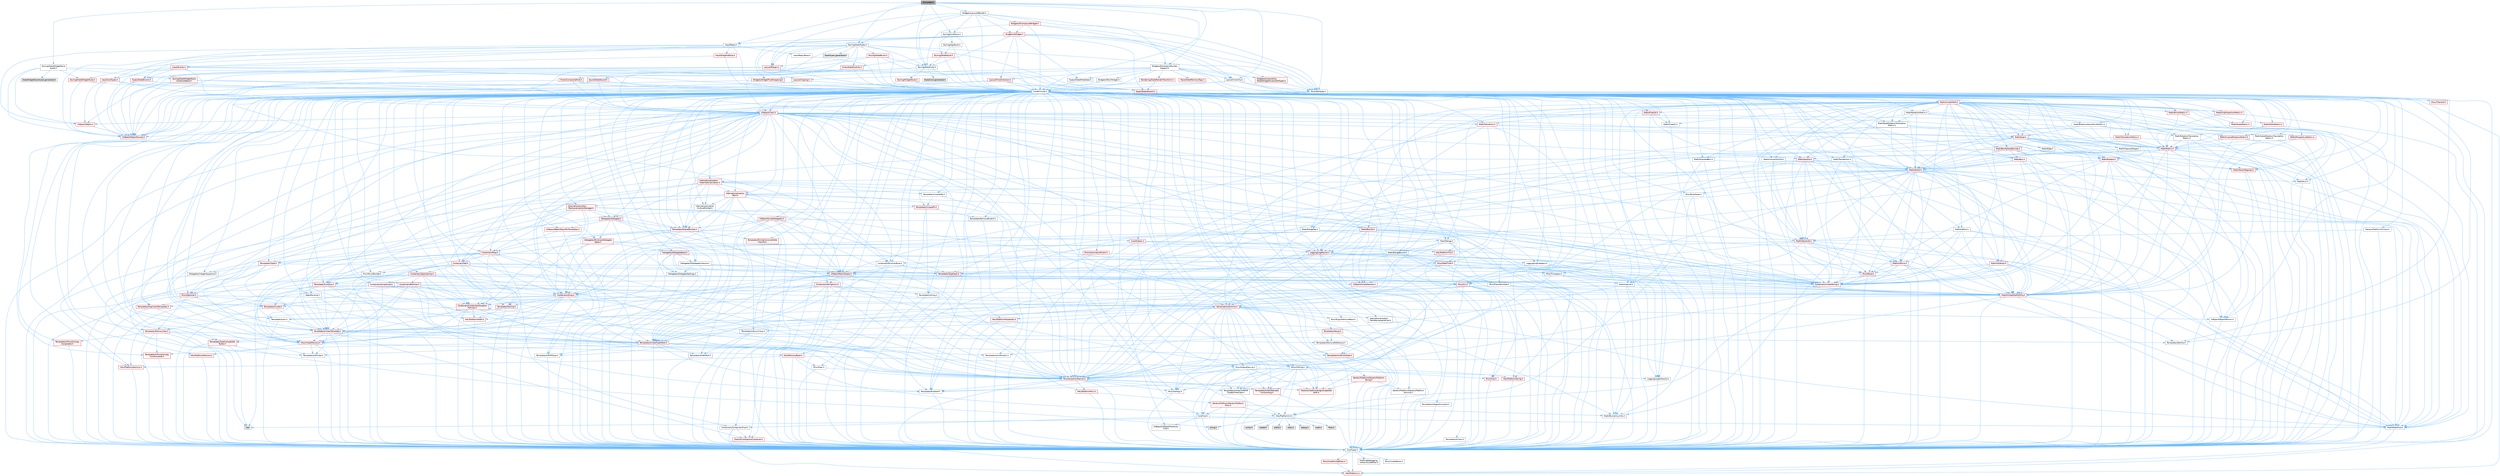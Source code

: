 digraph "SScrollBar.h"
{
 // INTERACTIVE_SVG=YES
 // LATEX_PDF_SIZE
  bgcolor="transparent";
  edge [fontname=Helvetica,fontsize=10,labelfontname=Helvetica,labelfontsize=10];
  node [fontname=Helvetica,fontsize=10,shape=box,height=0.2,width=0.4];
  Node1 [id="Node000001",label="SScrollBar.h",height=0.2,width=0.4,color="gray40", fillcolor="grey60", style="filled", fontcolor="black",tooltip=" "];
  Node1 -> Node2 [id="edge1_Node000001_Node000002",color="steelblue1",style="solid",tooltip=" "];
  Node2 [id="Node000002",label="CoreMinimal.h",height=0.2,width=0.4,color="grey40", fillcolor="white", style="filled",URL="$d7/d67/CoreMinimal_8h.html",tooltip=" "];
  Node2 -> Node3 [id="edge2_Node000002_Node000003",color="steelblue1",style="solid",tooltip=" "];
  Node3 [id="Node000003",label="CoreTypes.h",height=0.2,width=0.4,color="grey40", fillcolor="white", style="filled",URL="$dc/dec/CoreTypes_8h.html",tooltip=" "];
  Node3 -> Node4 [id="edge3_Node000003_Node000004",color="steelblue1",style="solid",tooltip=" "];
  Node4 [id="Node000004",label="HAL/Platform.h",height=0.2,width=0.4,color="red", fillcolor="#FFF0F0", style="filled",URL="$d9/dd0/Platform_8h.html",tooltip=" "];
  Node3 -> Node14 [id="edge4_Node000003_Node000014",color="steelblue1",style="solid",tooltip=" "];
  Node14 [id="Node000014",label="ProfilingDebugging\l/UMemoryDefines.h",height=0.2,width=0.4,color="grey40", fillcolor="white", style="filled",URL="$d2/da2/UMemoryDefines_8h.html",tooltip=" "];
  Node3 -> Node15 [id="edge5_Node000003_Node000015",color="steelblue1",style="solid",tooltip=" "];
  Node15 [id="Node000015",label="Misc/CoreMiscDefines.h",height=0.2,width=0.4,color="red", fillcolor="#FFF0F0", style="filled",URL="$da/d38/CoreMiscDefines_8h.html",tooltip=" "];
  Node15 -> Node4 [id="edge6_Node000015_Node000004",color="steelblue1",style="solid",tooltip=" "];
  Node3 -> Node16 [id="edge7_Node000003_Node000016",color="steelblue1",style="solid",tooltip=" "];
  Node16 [id="Node000016",label="Misc/CoreDefines.h",height=0.2,width=0.4,color="grey40", fillcolor="white", style="filled",URL="$d3/dd2/CoreDefines_8h.html",tooltip=" "];
  Node2 -> Node17 [id="edge8_Node000002_Node000017",color="steelblue1",style="solid",tooltip=" "];
  Node17 [id="Node000017",label="CoreFwd.h",height=0.2,width=0.4,color="grey40", fillcolor="white", style="filled",URL="$d1/d1e/CoreFwd_8h.html",tooltip=" "];
  Node17 -> Node3 [id="edge9_Node000017_Node000003",color="steelblue1",style="solid",tooltip=" "];
  Node17 -> Node18 [id="edge10_Node000017_Node000018",color="steelblue1",style="solid",tooltip=" "];
  Node18 [id="Node000018",label="Containers/ContainersFwd.h",height=0.2,width=0.4,color="grey40", fillcolor="white", style="filled",URL="$d4/d0a/ContainersFwd_8h.html",tooltip=" "];
  Node18 -> Node4 [id="edge11_Node000018_Node000004",color="steelblue1",style="solid",tooltip=" "];
  Node18 -> Node3 [id="edge12_Node000018_Node000003",color="steelblue1",style="solid",tooltip=" "];
  Node18 -> Node19 [id="edge13_Node000018_Node000019",color="steelblue1",style="solid",tooltip=" "];
  Node19 [id="Node000019",label="Traits/IsContiguousContainer.h",height=0.2,width=0.4,color="red", fillcolor="#FFF0F0", style="filled",URL="$d5/d3c/IsContiguousContainer_8h.html",tooltip=" "];
  Node19 -> Node3 [id="edge14_Node000019_Node000003",color="steelblue1",style="solid",tooltip=" "];
  Node17 -> Node22 [id="edge15_Node000017_Node000022",color="steelblue1",style="solid",tooltip=" "];
  Node22 [id="Node000022",label="Math/MathFwd.h",height=0.2,width=0.4,color="grey40", fillcolor="white", style="filled",URL="$d2/d10/MathFwd_8h.html",tooltip=" "];
  Node22 -> Node4 [id="edge16_Node000022_Node000004",color="steelblue1",style="solid",tooltip=" "];
  Node17 -> Node23 [id="edge17_Node000017_Node000023",color="steelblue1",style="solid",tooltip=" "];
  Node23 [id="Node000023",label="UObject/UObjectHierarchy\lFwd.h",height=0.2,width=0.4,color="grey40", fillcolor="white", style="filled",URL="$d3/d13/UObjectHierarchyFwd_8h.html",tooltip=" "];
  Node2 -> Node23 [id="edge18_Node000002_Node000023",color="steelblue1",style="solid",tooltip=" "];
  Node2 -> Node18 [id="edge19_Node000002_Node000018",color="steelblue1",style="solid",tooltip=" "];
  Node2 -> Node24 [id="edge20_Node000002_Node000024",color="steelblue1",style="solid",tooltip=" "];
  Node24 [id="Node000024",label="Misc/VarArgs.h",height=0.2,width=0.4,color="grey40", fillcolor="white", style="filled",URL="$d5/d6f/VarArgs_8h.html",tooltip=" "];
  Node24 -> Node3 [id="edge21_Node000024_Node000003",color="steelblue1",style="solid",tooltip=" "];
  Node2 -> Node25 [id="edge22_Node000002_Node000025",color="steelblue1",style="solid",tooltip=" "];
  Node25 [id="Node000025",label="Logging/LogVerbosity.h",height=0.2,width=0.4,color="grey40", fillcolor="white", style="filled",URL="$d2/d8f/LogVerbosity_8h.html",tooltip=" "];
  Node25 -> Node3 [id="edge23_Node000025_Node000003",color="steelblue1",style="solid",tooltip=" "];
  Node2 -> Node26 [id="edge24_Node000002_Node000026",color="steelblue1",style="solid",tooltip=" "];
  Node26 [id="Node000026",label="Misc/OutputDevice.h",height=0.2,width=0.4,color="grey40", fillcolor="white", style="filled",URL="$d7/d32/OutputDevice_8h.html",tooltip=" "];
  Node26 -> Node17 [id="edge25_Node000026_Node000017",color="steelblue1",style="solid",tooltip=" "];
  Node26 -> Node3 [id="edge26_Node000026_Node000003",color="steelblue1",style="solid",tooltip=" "];
  Node26 -> Node25 [id="edge27_Node000026_Node000025",color="steelblue1",style="solid",tooltip=" "];
  Node26 -> Node24 [id="edge28_Node000026_Node000024",color="steelblue1",style="solid",tooltip=" "];
  Node26 -> Node27 [id="edge29_Node000026_Node000027",color="steelblue1",style="solid",tooltip=" "];
  Node27 [id="Node000027",label="Templates/IsArrayOrRefOf\lTypeByPredicate.h",height=0.2,width=0.4,color="grey40", fillcolor="white", style="filled",URL="$d6/da1/IsArrayOrRefOfTypeByPredicate_8h.html",tooltip=" "];
  Node27 -> Node3 [id="edge30_Node000027_Node000003",color="steelblue1",style="solid",tooltip=" "];
  Node26 -> Node28 [id="edge31_Node000026_Node000028",color="steelblue1",style="solid",tooltip=" "];
  Node28 [id="Node000028",label="Templates/IsValidVariadic\lFunctionArg.h",height=0.2,width=0.4,color="red", fillcolor="#FFF0F0", style="filled",URL="$d0/dc8/IsValidVariadicFunctionArg_8h.html",tooltip=" "];
  Node28 -> Node3 [id="edge32_Node000028_Node000003",color="steelblue1",style="solid",tooltip=" "];
  Node26 -> Node30 [id="edge33_Node000026_Node000030",color="steelblue1",style="solid",tooltip=" "];
  Node30 [id="Node000030",label="Traits/IsCharEncodingCompatible\lWith.h",height=0.2,width=0.4,color="red", fillcolor="#FFF0F0", style="filled",URL="$df/dd1/IsCharEncodingCompatibleWith_8h.html",tooltip=" "];
  Node2 -> Node32 [id="edge34_Node000002_Node000032",color="steelblue1",style="solid",tooltip=" "];
  Node32 [id="Node000032",label="HAL/PlatformCrt.h",height=0.2,width=0.4,color="grey40", fillcolor="white", style="filled",URL="$d8/d75/PlatformCrt_8h.html",tooltip=" "];
  Node32 -> Node33 [id="edge35_Node000032_Node000033",color="steelblue1",style="solid",tooltip=" "];
  Node33 [id="Node000033",label="new",height=0.2,width=0.4,color="grey60", fillcolor="#E0E0E0", style="filled",tooltip=" "];
  Node32 -> Node34 [id="edge36_Node000032_Node000034",color="steelblue1",style="solid",tooltip=" "];
  Node34 [id="Node000034",label="wchar.h",height=0.2,width=0.4,color="grey60", fillcolor="#E0E0E0", style="filled",tooltip=" "];
  Node32 -> Node35 [id="edge37_Node000032_Node000035",color="steelblue1",style="solid",tooltip=" "];
  Node35 [id="Node000035",label="stddef.h",height=0.2,width=0.4,color="grey60", fillcolor="#E0E0E0", style="filled",tooltip=" "];
  Node32 -> Node36 [id="edge38_Node000032_Node000036",color="steelblue1",style="solid",tooltip=" "];
  Node36 [id="Node000036",label="stdlib.h",height=0.2,width=0.4,color="grey60", fillcolor="#E0E0E0", style="filled",tooltip=" "];
  Node32 -> Node37 [id="edge39_Node000032_Node000037",color="steelblue1",style="solid",tooltip=" "];
  Node37 [id="Node000037",label="stdio.h",height=0.2,width=0.4,color="grey60", fillcolor="#E0E0E0", style="filled",tooltip=" "];
  Node32 -> Node38 [id="edge40_Node000032_Node000038",color="steelblue1",style="solid",tooltip=" "];
  Node38 [id="Node000038",label="stdarg.h",height=0.2,width=0.4,color="grey60", fillcolor="#E0E0E0", style="filled",tooltip=" "];
  Node32 -> Node39 [id="edge41_Node000032_Node000039",color="steelblue1",style="solid",tooltip=" "];
  Node39 [id="Node000039",label="math.h",height=0.2,width=0.4,color="grey60", fillcolor="#E0E0E0", style="filled",tooltip=" "];
  Node32 -> Node40 [id="edge42_Node000032_Node000040",color="steelblue1",style="solid",tooltip=" "];
  Node40 [id="Node000040",label="float.h",height=0.2,width=0.4,color="grey60", fillcolor="#E0E0E0", style="filled",tooltip=" "];
  Node32 -> Node41 [id="edge43_Node000032_Node000041",color="steelblue1",style="solid",tooltip=" "];
  Node41 [id="Node000041",label="string.h",height=0.2,width=0.4,color="grey60", fillcolor="#E0E0E0", style="filled",tooltip=" "];
  Node2 -> Node42 [id="edge44_Node000002_Node000042",color="steelblue1",style="solid",tooltip=" "];
  Node42 [id="Node000042",label="HAL/PlatformMisc.h",height=0.2,width=0.4,color="red", fillcolor="#FFF0F0", style="filled",URL="$d0/df5/PlatformMisc_8h.html",tooltip=" "];
  Node42 -> Node3 [id="edge45_Node000042_Node000003",color="steelblue1",style="solid",tooltip=" "];
  Node42 -> Node43 [id="edge46_Node000042_Node000043",color="steelblue1",style="solid",tooltip=" "];
  Node43 [id="Node000043",label="GenericPlatform/GenericPlatform\lMisc.h",height=0.2,width=0.4,color="red", fillcolor="#FFF0F0", style="filled",URL="$db/d9a/GenericPlatformMisc_8h.html",tooltip=" "];
  Node43 -> Node17 [id="edge47_Node000043_Node000017",color="steelblue1",style="solid",tooltip=" "];
  Node43 -> Node3 [id="edge48_Node000043_Node000003",color="steelblue1",style="solid",tooltip=" "];
  Node43 -> Node32 [id="edge49_Node000043_Node000032",color="steelblue1",style="solid",tooltip=" "];
  Node43 -> Node47 [id="edge50_Node000043_Node000047",color="steelblue1",style="solid",tooltip=" "];
  Node47 [id="Node000047",label="Math/NumericLimits.h",height=0.2,width=0.4,color="grey40", fillcolor="white", style="filled",URL="$df/d1b/NumericLimits_8h.html",tooltip=" "];
  Node47 -> Node3 [id="edge51_Node000047_Node000003",color="steelblue1",style="solid",tooltip=" "];
  Node2 -> Node61 [id="edge52_Node000002_Node000061",color="steelblue1",style="solid",tooltip=" "];
  Node61 [id="Node000061",label="Misc/AssertionMacros.h",height=0.2,width=0.4,color="red", fillcolor="#FFF0F0", style="filled",URL="$d0/dfa/AssertionMacros_8h.html",tooltip=" "];
  Node61 -> Node3 [id="edge53_Node000061_Node000003",color="steelblue1",style="solid",tooltip=" "];
  Node61 -> Node4 [id="edge54_Node000061_Node000004",color="steelblue1",style="solid",tooltip=" "];
  Node61 -> Node42 [id="edge55_Node000061_Node000042",color="steelblue1",style="solid",tooltip=" "];
  Node61 -> Node62 [id="edge56_Node000061_Node000062",color="steelblue1",style="solid",tooltip=" "];
  Node62 [id="Node000062",label="Templates/EnableIf.h",height=0.2,width=0.4,color="grey40", fillcolor="white", style="filled",URL="$d7/d60/EnableIf_8h.html",tooltip=" "];
  Node62 -> Node3 [id="edge57_Node000062_Node000003",color="steelblue1",style="solid",tooltip=" "];
  Node61 -> Node27 [id="edge58_Node000061_Node000027",color="steelblue1",style="solid",tooltip=" "];
  Node61 -> Node28 [id="edge59_Node000061_Node000028",color="steelblue1",style="solid",tooltip=" "];
  Node61 -> Node30 [id="edge60_Node000061_Node000030",color="steelblue1",style="solid",tooltip=" "];
  Node61 -> Node24 [id="edge61_Node000061_Node000024",color="steelblue1",style="solid",tooltip=" "];
  Node2 -> Node70 [id="edge62_Node000002_Node000070",color="steelblue1",style="solid",tooltip=" "];
  Node70 [id="Node000070",label="Templates/IsPointer.h",height=0.2,width=0.4,color="grey40", fillcolor="white", style="filled",URL="$d7/d05/IsPointer_8h.html",tooltip=" "];
  Node70 -> Node3 [id="edge63_Node000070_Node000003",color="steelblue1",style="solid",tooltip=" "];
  Node2 -> Node71 [id="edge64_Node000002_Node000071",color="steelblue1",style="solid",tooltip=" "];
  Node71 [id="Node000071",label="HAL/PlatformMemory.h",height=0.2,width=0.4,color="red", fillcolor="#FFF0F0", style="filled",URL="$de/d68/PlatformMemory_8h.html",tooltip=" "];
  Node71 -> Node3 [id="edge65_Node000071_Node000003",color="steelblue1",style="solid",tooltip=" "];
  Node2 -> Node54 [id="edge66_Node000002_Node000054",color="steelblue1",style="solid",tooltip=" "];
  Node54 [id="Node000054",label="HAL/PlatformAtomics.h",height=0.2,width=0.4,color="red", fillcolor="#FFF0F0", style="filled",URL="$d3/d36/PlatformAtomics_8h.html",tooltip=" "];
  Node54 -> Node3 [id="edge67_Node000054_Node000003",color="steelblue1",style="solid",tooltip=" "];
  Node2 -> Node76 [id="edge68_Node000002_Node000076",color="steelblue1",style="solid",tooltip=" "];
  Node76 [id="Node000076",label="Misc/Exec.h",height=0.2,width=0.4,color="grey40", fillcolor="white", style="filled",URL="$de/ddb/Exec_8h.html",tooltip=" "];
  Node76 -> Node3 [id="edge69_Node000076_Node000003",color="steelblue1",style="solid",tooltip=" "];
  Node76 -> Node61 [id="edge70_Node000076_Node000061",color="steelblue1",style="solid",tooltip=" "];
  Node2 -> Node77 [id="edge71_Node000002_Node000077",color="steelblue1",style="solid",tooltip=" "];
  Node77 [id="Node000077",label="HAL/MemoryBase.h",height=0.2,width=0.4,color="red", fillcolor="#FFF0F0", style="filled",URL="$d6/d9f/MemoryBase_8h.html",tooltip=" "];
  Node77 -> Node3 [id="edge72_Node000077_Node000003",color="steelblue1",style="solid",tooltip=" "];
  Node77 -> Node54 [id="edge73_Node000077_Node000054",color="steelblue1",style="solid",tooltip=" "];
  Node77 -> Node32 [id="edge74_Node000077_Node000032",color="steelblue1",style="solid",tooltip=" "];
  Node77 -> Node76 [id="edge75_Node000077_Node000076",color="steelblue1",style="solid",tooltip=" "];
  Node77 -> Node26 [id="edge76_Node000077_Node000026",color="steelblue1",style="solid",tooltip=" "];
  Node2 -> Node87 [id="edge77_Node000002_Node000087",color="steelblue1",style="solid",tooltip=" "];
  Node87 [id="Node000087",label="HAL/UnrealMemory.h",height=0.2,width=0.4,color="red", fillcolor="#FFF0F0", style="filled",URL="$d9/d96/UnrealMemory_8h.html",tooltip=" "];
  Node87 -> Node3 [id="edge78_Node000087_Node000003",color="steelblue1",style="solid",tooltip=" "];
  Node87 -> Node77 [id="edge79_Node000087_Node000077",color="steelblue1",style="solid",tooltip=" "];
  Node87 -> Node71 [id="edge80_Node000087_Node000071",color="steelblue1",style="solid",tooltip=" "];
  Node87 -> Node70 [id="edge81_Node000087_Node000070",color="steelblue1",style="solid",tooltip=" "];
  Node2 -> Node89 [id="edge82_Node000002_Node000089",color="steelblue1",style="solid",tooltip=" "];
  Node89 [id="Node000089",label="Templates/IsArithmetic.h",height=0.2,width=0.4,color="grey40", fillcolor="white", style="filled",URL="$d2/d5d/IsArithmetic_8h.html",tooltip=" "];
  Node89 -> Node3 [id="edge83_Node000089_Node000003",color="steelblue1",style="solid",tooltip=" "];
  Node2 -> Node83 [id="edge84_Node000002_Node000083",color="steelblue1",style="solid",tooltip=" "];
  Node83 [id="Node000083",label="Templates/AndOrNot.h",height=0.2,width=0.4,color="grey40", fillcolor="white", style="filled",URL="$db/d0a/AndOrNot_8h.html",tooltip=" "];
  Node83 -> Node3 [id="edge85_Node000083_Node000003",color="steelblue1",style="solid",tooltip=" "];
  Node2 -> Node90 [id="edge86_Node000002_Node000090",color="steelblue1",style="solid",tooltip=" "];
  Node90 [id="Node000090",label="Templates/IsPODType.h",height=0.2,width=0.4,color="grey40", fillcolor="white", style="filled",URL="$d7/db1/IsPODType_8h.html",tooltip=" "];
  Node90 -> Node3 [id="edge87_Node000090_Node000003",color="steelblue1",style="solid",tooltip=" "];
  Node2 -> Node91 [id="edge88_Node000002_Node000091",color="steelblue1",style="solid",tooltip=" "];
  Node91 [id="Node000091",label="Templates/IsUECoreType.h",height=0.2,width=0.4,color="red", fillcolor="#FFF0F0", style="filled",URL="$d1/db8/IsUECoreType_8h.html",tooltip=" "];
  Node91 -> Node3 [id="edge89_Node000091_Node000003",color="steelblue1",style="solid",tooltip=" "];
  Node2 -> Node84 [id="edge90_Node000002_Node000084",color="steelblue1",style="solid",tooltip=" "];
  Node84 [id="Node000084",label="Templates/IsTriviallyCopy\lConstructible.h",height=0.2,width=0.4,color="red", fillcolor="#FFF0F0", style="filled",URL="$d3/d78/IsTriviallyCopyConstructible_8h.html",tooltip=" "];
  Node84 -> Node3 [id="edge91_Node000084_Node000003",color="steelblue1",style="solid",tooltip=" "];
  Node2 -> Node92 [id="edge92_Node000002_Node000092",color="steelblue1",style="solid",tooltip=" "];
  Node92 [id="Node000092",label="Templates/UnrealTypeTraits.h",height=0.2,width=0.4,color="red", fillcolor="#FFF0F0", style="filled",URL="$d2/d2d/UnrealTypeTraits_8h.html",tooltip=" "];
  Node92 -> Node3 [id="edge93_Node000092_Node000003",color="steelblue1",style="solid",tooltip=" "];
  Node92 -> Node70 [id="edge94_Node000092_Node000070",color="steelblue1",style="solid",tooltip=" "];
  Node92 -> Node61 [id="edge95_Node000092_Node000061",color="steelblue1",style="solid",tooltip=" "];
  Node92 -> Node83 [id="edge96_Node000092_Node000083",color="steelblue1",style="solid",tooltip=" "];
  Node92 -> Node62 [id="edge97_Node000092_Node000062",color="steelblue1",style="solid",tooltip=" "];
  Node92 -> Node89 [id="edge98_Node000092_Node000089",color="steelblue1",style="solid",tooltip=" "];
  Node92 -> Node90 [id="edge99_Node000092_Node000090",color="steelblue1",style="solid",tooltip=" "];
  Node92 -> Node91 [id="edge100_Node000092_Node000091",color="steelblue1",style="solid",tooltip=" "];
  Node92 -> Node84 [id="edge101_Node000092_Node000084",color="steelblue1",style="solid",tooltip=" "];
  Node2 -> Node62 [id="edge102_Node000002_Node000062",color="steelblue1",style="solid",tooltip=" "];
  Node2 -> Node94 [id="edge103_Node000002_Node000094",color="steelblue1",style="solid",tooltip=" "];
  Node94 [id="Node000094",label="Templates/RemoveReference.h",height=0.2,width=0.4,color="grey40", fillcolor="white", style="filled",URL="$da/dbe/RemoveReference_8h.html",tooltip=" "];
  Node94 -> Node3 [id="edge104_Node000094_Node000003",color="steelblue1",style="solid",tooltip=" "];
  Node2 -> Node95 [id="edge105_Node000002_Node000095",color="steelblue1",style="solid",tooltip=" "];
  Node95 [id="Node000095",label="Templates/IntegralConstant.h",height=0.2,width=0.4,color="grey40", fillcolor="white", style="filled",URL="$db/d1b/IntegralConstant_8h.html",tooltip=" "];
  Node95 -> Node3 [id="edge106_Node000095_Node000003",color="steelblue1",style="solid",tooltip=" "];
  Node2 -> Node96 [id="edge107_Node000002_Node000096",color="steelblue1",style="solid",tooltip=" "];
  Node96 [id="Node000096",label="Templates/IsClass.h",height=0.2,width=0.4,color="grey40", fillcolor="white", style="filled",URL="$db/dcb/IsClass_8h.html",tooltip=" "];
  Node96 -> Node3 [id="edge108_Node000096_Node000003",color="steelblue1",style="solid",tooltip=" "];
  Node2 -> Node97 [id="edge109_Node000002_Node000097",color="steelblue1",style="solid",tooltip=" "];
  Node97 [id="Node000097",label="Templates/TypeCompatible\lBytes.h",height=0.2,width=0.4,color="red", fillcolor="#FFF0F0", style="filled",URL="$df/d0a/TypeCompatibleBytes_8h.html",tooltip=" "];
  Node97 -> Node3 [id="edge110_Node000097_Node000003",color="steelblue1",style="solid",tooltip=" "];
  Node97 -> Node41 [id="edge111_Node000097_Node000041",color="steelblue1",style="solid",tooltip=" "];
  Node97 -> Node33 [id="edge112_Node000097_Node000033",color="steelblue1",style="solid",tooltip=" "];
  Node2 -> Node19 [id="edge113_Node000002_Node000019",color="steelblue1",style="solid",tooltip=" "];
  Node2 -> Node98 [id="edge114_Node000002_Node000098",color="steelblue1",style="solid",tooltip=" "];
  Node98 [id="Node000098",label="Templates/UnrealTemplate.h",height=0.2,width=0.4,color="red", fillcolor="#FFF0F0", style="filled",URL="$d4/d24/UnrealTemplate_8h.html",tooltip=" "];
  Node98 -> Node3 [id="edge115_Node000098_Node000003",color="steelblue1",style="solid",tooltip=" "];
  Node98 -> Node70 [id="edge116_Node000098_Node000070",color="steelblue1",style="solid",tooltip=" "];
  Node98 -> Node87 [id="edge117_Node000098_Node000087",color="steelblue1",style="solid",tooltip=" "];
  Node98 -> Node92 [id="edge118_Node000098_Node000092",color="steelblue1",style="solid",tooltip=" "];
  Node98 -> Node94 [id="edge119_Node000098_Node000094",color="steelblue1",style="solid",tooltip=" "];
  Node98 -> Node97 [id="edge120_Node000098_Node000097",color="steelblue1",style="solid",tooltip=" "];
  Node98 -> Node65 [id="edge121_Node000098_Node000065",color="steelblue1",style="solid",tooltip=" "];
  Node65 [id="Node000065",label="Templates/Identity.h",height=0.2,width=0.4,color="grey40", fillcolor="white", style="filled",URL="$d0/dd5/Identity_8h.html",tooltip=" "];
  Node98 -> Node19 [id="edge122_Node000098_Node000019",color="steelblue1",style="solid",tooltip=" "];
  Node2 -> Node47 [id="edge123_Node000002_Node000047",color="steelblue1",style="solid",tooltip=" "];
  Node2 -> Node102 [id="edge124_Node000002_Node000102",color="steelblue1",style="solid",tooltip=" "];
  Node102 [id="Node000102",label="HAL/PlatformMath.h",height=0.2,width=0.4,color="red", fillcolor="#FFF0F0", style="filled",URL="$dc/d53/PlatformMath_8h.html",tooltip=" "];
  Node102 -> Node3 [id="edge125_Node000102_Node000003",color="steelblue1",style="solid",tooltip=" "];
  Node2 -> Node85 [id="edge126_Node000002_Node000085",color="steelblue1",style="solid",tooltip=" "];
  Node85 [id="Node000085",label="Templates/IsTriviallyCopy\lAssignable.h",height=0.2,width=0.4,color="red", fillcolor="#FFF0F0", style="filled",URL="$d2/df2/IsTriviallyCopyAssignable_8h.html",tooltip=" "];
  Node85 -> Node3 [id="edge127_Node000085_Node000003",color="steelblue1",style="solid",tooltip=" "];
  Node2 -> Node110 [id="edge128_Node000002_Node000110",color="steelblue1",style="solid",tooltip=" "];
  Node110 [id="Node000110",label="Templates/MemoryOps.h",height=0.2,width=0.4,color="red", fillcolor="#FFF0F0", style="filled",URL="$db/dea/MemoryOps_8h.html",tooltip=" "];
  Node110 -> Node3 [id="edge129_Node000110_Node000003",color="steelblue1",style="solid",tooltip=" "];
  Node110 -> Node87 [id="edge130_Node000110_Node000087",color="steelblue1",style="solid",tooltip=" "];
  Node110 -> Node85 [id="edge131_Node000110_Node000085",color="steelblue1",style="solid",tooltip=" "];
  Node110 -> Node84 [id="edge132_Node000110_Node000084",color="steelblue1",style="solid",tooltip=" "];
  Node110 -> Node92 [id="edge133_Node000110_Node000092",color="steelblue1",style="solid",tooltip=" "];
  Node110 -> Node33 [id="edge134_Node000110_Node000033",color="steelblue1",style="solid",tooltip=" "];
  Node2 -> Node111 [id="edge135_Node000002_Node000111",color="steelblue1",style="solid",tooltip=" "];
  Node111 [id="Node000111",label="Containers/ContainerAllocation\lPolicies.h",height=0.2,width=0.4,color="red", fillcolor="#FFF0F0", style="filled",URL="$d7/dff/ContainerAllocationPolicies_8h.html",tooltip=" "];
  Node111 -> Node3 [id="edge136_Node000111_Node000003",color="steelblue1",style="solid",tooltip=" "];
  Node111 -> Node111 [id="edge137_Node000111_Node000111",color="steelblue1",style="solid",tooltip=" "];
  Node111 -> Node102 [id="edge138_Node000111_Node000102",color="steelblue1",style="solid",tooltip=" "];
  Node111 -> Node87 [id="edge139_Node000111_Node000087",color="steelblue1",style="solid",tooltip=" "];
  Node111 -> Node47 [id="edge140_Node000111_Node000047",color="steelblue1",style="solid",tooltip=" "];
  Node111 -> Node61 [id="edge141_Node000111_Node000061",color="steelblue1",style="solid",tooltip=" "];
  Node111 -> Node110 [id="edge142_Node000111_Node000110",color="steelblue1",style="solid",tooltip=" "];
  Node111 -> Node97 [id="edge143_Node000111_Node000097",color="steelblue1",style="solid",tooltip=" "];
  Node2 -> Node114 [id="edge144_Node000002_Node000114",color="steelblue1",style="solid",tooltip=" "];
  Node114 [id="Node000114",label="Templates/IsEnumClass.h",height=0.2,width=0.4,color="grey40", fillcolor="white", style="filled",URL="$d7/d15/IsEnumClass_8h.html",tooltip=" "];
  Node114 -> Node3 [id="edge145_Node000114_Node000003",color="steelblue1",style="solid",tooltip=" "];
  Node114 -> Node83 [id="edge146_Node000114_Node000083",color="steelblue1",style="solid",tooltip=" "];
  Node2 -> Node115 [id="edge147_Node000002_Node000115",color="steelblue1",style="solid",tooltip=" "];
  Node115 [id="Node000115",label="HAL/PlatformProperties.h",height=0.2,width=0.4,color="red", fillcolor="#FFF0F0", style="filled",URL="$d9/db0/PlatformProperties_8h.html",tooltip=" "];
  Node115 -> Node3 [id="edge148_Node000115_Node000003",color="steelblue1",style="solid",tooltip=" "];
  Node2 -> Node118 [id="edge149_Node000002_Node000118",color="steelblue1",style="solid",tooltip=" "];
  Node118 [id="Node000118",label="Misc/EngineVersionBase.h",height=0.2,width=0.4,color="grey40", fillcolor="white", style="filled",URL="$d5/d2b/EngineVersionBase_8h.html",tooltip=" "];
  Node118 -> Node3 [id="edge150_Node000118_Node000003",color="steelblue1",style="solid",tooltip=" "];
  Node2 -> Node119 [id="edge151_Node000002_Node000119",color="steelblue1",style="solid",tooltip=" "];
  Node119 [id="Node000119",label="Internationalization\l/TextNamespaceFwd.h",height=0.2,width=0.4,color="grey40", fillcolor="white", style="filled",URL="$d8/d97/TextNamespaceFwd_8h.html",tooltip=" "];
  Node119 -> Node3 [id="edge152_Node000119_Node000003",color="steelblue1",style="solid",tooltip=" "];
  Node2 -> Node120 [id="edge153_Node000002_Node000120",color="steelblue1",style="solid",tooltip=" "];
  Node120 [id="Node000120",label="Serialization/Archive.h",height=0.2,width=0.4,color="red", fillcolor="#FFF0F0", style="filled",URL="$d7/d3b/Archive_8h.html",tooltip=" "];
  Node120 -> Node17 [id="edge154_Node000120_Node000017",color="steelblue1",style="solid",tooltip=" "];
  Node120 -> Node3 [id="edge155_Node000120_Node000003",color="steelblue1",style="solid",tooltip=" "];
  Node120 -> Node115 [id="edge156_Node000120_Node000115",color="steelblue1",style="solid",tooltip=" "];
  Node120 -> Node119 [id="edge157_Node000120_Node000119",color="steelblue1",style="solid",tooltip=" "];
  Node120 -> Node22 [id="edge158_Node000120_Node000022",color="steelblue1",style="solid",tooltip=" "];
  Node120 -> Node61 [id="edge159_Node000120_Node000061",color="steelblue1",style="solid",tooltip=" "];
  Node120 -> Node118 [id="edge160_Node000120_Node000118",color="steelblue1",style="solid",tooltip=" "];
  Node120 -> Node24 [id="edge161_Node000120_Node000024",color="steelblue1",style="solid",tooltip=" "];
  Node120 -> Node62 [id="edge162_Node000120_Node000062",color="steelblue1",style="solid",tooltip=" "];
  Node120 -> Node27 [id="edge163_Node000120_Node000027",color="steelblue1",style="solid",tooltip=" "];
  Node120 -> Node114 [id="edge164_Node000120_Node000114",color="steelblue1",style="solid",tooltip=" "];
  Node120 -> Node28 [id="edge165_Node000120_Node000028",color="steelblue1",style="solid",tooltip=" "];
  Node120 -> Node98 [id="edge166_Node000120_Node000098",color="steelblue1",style="solid",tooltip=" "];
  Node120 -> Node30 [id="edge167_Node000120_Node000030",color="steelblue1",style="solid",tooltip=" "];
  Node120 -> Node123 [id="edge168_Node000120_Node000123",color="steelblue1",style="solid",tooltip=" "];
  Node123 [id="Node000123",label="UObject/ObjectVersion.h",height=0.2,width=0.4,color="grey40", fillcolor="white", style="filled",URL="$da/d63/ObjectVersion_8h.html",tooltip=" "];
  Node123 -> Node3 [id="edge169_Node000123_Node000003",color="steelblue1",style="solid",tooltip=" "];
  Node2 -> Node124 [id="edge170_Node000002_Node000124",color="steelblue1",style="solid",tooltip=" "];
  Node124 [id="Node000124",label="Templates/Less.h",height=0.2,width=0.4,color="grey40", fillcolor="white", style="filled",URL="$de/dc8/Less_8h.html",tooltip=" "];
  Node124 -> Node3 [id="edge171_Node000124_Node000003",color="steelblue1",style="solid",tooltip=" "];
  Node124 -> Node98 [id="edge172_Node000124_Node000098",color="steelblue1",style="solid",tooltip=" "];
  Node2 -> Node125 [id="edge173_Node000002_Node000125",color="steelblue1",style="solid",tooltip=" "];
  Node125 [id="Node000125",label="Templates/Sorting.h",height=0.2,width=0.4,color="red", fillcolor="#FFF0F0", style="filled",URL="$d3/d9e/Sorting_8h.html",tooltip=" "];
  Node125 -> Node3 [id="edge174_Node000125_Node000003",color="steelblue1",style="solid",tooltip=" "];
  Node125 -> Node102 [id="edge175_Node000125_Node000102",color="steelblue1",style="solid",tooltip=" "];
  Node125 -> Node124 [id="edge176_Node000125_Node000124",color="steelblue1",style="solid",tooltip=" "];
  Node2 -> Node136 [id="edge177_Node000002_Node000136",color="steelblue1",style="solid",tooltip=" "];
  Node136 [id="Node000136",label="Misc/Char.h",height=0.2,width=0.4,color="red", fillcolor="#FFF0F0", style="filled",URL="$d0/d58/Char_8h.html",tooltip=" "];
  Node136 -> Node3 [id="edge178_Node000136_Node000003",color="steelblue1",style="solid",tooltip=" "];
  Node2 -> Node139 [id="edge179_Node000002_Node000139",color="steelblue1",style="solid",tooltip=" "];
  Node139 [id="Node000139",label="GenericPlatform/GenericPlatform\lStricmp.h",height=0.2,width=0.4,color="grey40", fillcolor="white", style="filled",URL="$d2/d86/GenericPlatformStricmp_8h.html",tooltip=" "];
  Node139 -> Node3 [id="edge180_Node000139_Node000003",color="steelblue1",style="solid",tooltip=" "];
  Node2 -> Node140 [id="edge181_Node000002_Node000140",color="steelblue1",style="solid",tooltip=" "];
  Node140 [id="Node000140",label="GenericPlatform/GenericPlatform\lString.h",height=0.2,width=0.4,color="red", fillcolor="#FFF0F0", style="filled",URL="$dd/d20/GenericPlatformString_8h.html",tooltip=" "];
  Node140 -> Node3 [id="edge182_Node000140_Node000003",color="steelblue1",style="solid",tooltip=" "];
  Node140 -> Node139 [id="edge183_Node000140_Node000139",color="steelblue1",style="solid",tooltip=" "];
  Node140 -> Node62 [id="edge184_Node000140_Node000062",color="steelblue1",style="solid",tooltip=" "];
  Node140 -> Node30 [id="edge185_Node000140_Node000030",color="steelblue1",style="solid",tooltip=" "];
  Node2 -> Node73 [id="edge186_Node000002_Node000073",color="steelblue1",style="solid",tooltip=" "];
  Node73 [id="Node000073",label="HAL/PlatformString.h",height=0.2,width=0.4,color="red", fillcolor="#FFF0F0", style="filled",URL="$db/db5/PlatformString_8h.html",tooltip=" "];
  Node73 -> Node3 [id="edge187_Node000073_Node000003",color="steelblue1",style="solid",tooltip=" "];
  Node2 -> Node143 [id="edge188_Node000002_Node000143",color="steelblue1",style="solid",tooltip=" "];
  Node143 [id="Node000143",label="Misc/CString.h",height=0.2,width=0.4,color="grey40", fillcolor="white", style="filled",URL="$d2/d49/CString_8h.html",tooltip=" "];
  Node143 -> Node3 [id="edge189_Node000143_Node000003",color="steelblue1",style="solid",tooltip=" "];
  Node143 -> Node32 [id="edge190_Node000143_Node000032",color="steelblue1",style="solid",tooltip=" "];
  Node143 -> Node73 [id="edge191_Node000143_Node000073",color="steelblue1",style="solid",tooltip=" "];
  Node143 -> Node61 [id="edge192_Node000143_Node000061",color="steelblue1",style="solid",tooltip=" "];
  Node143 -> Node136 [id="edge193_Node000143_Node000136",color="steelblue1",style="solid",tooltip=" "];
  Node143 -> Node24 [id="edge194_Node000143_Node000024",color="steelblue1",style="solid",tooltip=" "];
  Node143 -> Node27 [id="edge195_Node000143_Node000027",color="steelblue1",style="solid",tooltip=" "];
  Node143 -> Node28 [id="edge196_Node000143_Node000028",color="steelblue1",style="solid",tooltip=" "];
  Node143 -> Node30 [id="edge197_Node000143_Node000030",color="steelblue1",style="solid",tooltip=" "];
  Node2 -> Node144 [id="edge198_Node000002_Node000144",color="steelblue1",style="solid",tooltip=" "];
  Node144 [id="Node000144",label="Misc/Crc.h",height=0.2,width=0.4,color="red", fillcolor="#FFF0F0", style="filled",URL="$d4/dd2/Crc_8h.html",tooltip=" "];
  Node144 -> Node3 [id="edge199_Node000144_Node000003",color="steelblue1",style="solid",tooltip=" "];
  Node144 -> Node73 [id="edge200_Node000144_Node000073",color="steelblue1",style="solid",tooltip=" "];
  Node144 -> Node61 [id="edge201_Node000144_Node000061",color="steelblue1",style="solid",tooltip=" "];
  Node144 -> Node143 [id="edge202_Node000144_Node000143",color="steelblue1",style="solid",tooltip=" "];
  Node144 -> Node136 [id="edge203_Node000144_Node000136",color="steelblue1",style="solid",tooltip=" "];
  Node144 -> Node92 [id="edge204_Node000144_Node000092",color="steelblue1",style="solid",tooltip=" "];
  Node2 -> Node135 [id="edge205_Node000002_Node000135",color="steelblue1",style="solid",tooltip=" "];
  Node135 [id="Node000135",label="Math/UnrealMathUtility.h",height=0.2,width=0.4,color="red", fillcolor="#FFF0F0", style="filled",URL="$db/db8/UnrealMathUtility_8h.html",tooltip=" "];
  Node135 -> Node3 [id="edge206_Node000135_Node000003",color="steelblue1",style="solid",tooltip=" "];
  Node135 -> Node61 [id="edge207_Node000135_Node000061",color="steelblue1",style="solid",tooltip=" "];
  Node135 -> Node102 [id="edge208_Node000135_Node000102",color="steelblue1",style="solid",tooltip=" "];
  Node135 -> Node22 [id="edge209_Node000135_Node000022",color="steelblue1",style="solid",tooltip=" "];
  Node135 -> Node65 [id="edge210_Node000135_Node000065",color="steelblue1",style="solid",tooltip=" "];
  Node2 -> Node145 [id="edge211_Node000002_Node000145",color="steelblue1",style="solid",tooltip=" "];
  Node145 [id="Node000145",label="Containers/UnrealString.h",height=0.2,width=0.4,color="red", fillcolor="#FFF0F0", style="filled",URL="$d5/dba/UnrealString_8h.html",tooltip=" "];
  Node2 -> Node149 [id="edge212_Node000002_Node000149",color="steelblue1",style="solid",tooltip=" "];
  Node149 [id="Node000149",label="Containers/Array.h",height=0.2,width=0.4,color="red", fillcolor="#FFF0F0", style="filled",URL="$df/dd0/Array_8h.html",tooltip=" "];
  Node149 -> Node3 [id="edge213_Node000149_Node000003",color="steelblue1",style="solid",tooltip=" "];
  Node149 -> Node61 [id="edge214_Node000149_Node000061",color="steelblue1",style="solid",tooltip=" "];
  Node149 -> Node87 [id="edge215_Node000149_Node000087",color="steelblue1",style="solid",tooltip=" "];
  Node149 -> Node92 [id="edge216_Node000149_Node000092",color="steelblue1",style="solid",tooltip=" "];
  Node149 -> Node98 [id="edge217_Node000149_Node000098",color="steelblue1",style="solid",tooltip=" "];
  Node149 -> Node111 [id="edge218_Node000149_Node000111",color="steelblue1",style="solid",tooltip=" "];
  Node149 -> Node120 [id="edge219_Node000149_Node000120",color="steelblue1",style="solid",tooltip=" "];
  Node149 -> Node128 [id="edge220_Node000149_Node000128",color="steelblue1",style="solid",tooltip=" "];
  Node128 [id="Node000128",label="Templates/Invoke.h",height=0.2,width=0.4,color="red", fillcolor="#FFF0F0", style="filled",URL="$d7/deb/Invoke_8h.html",tooltip=" "];
  Node128 -> Node3 [id="edge221_Node000128_Node000003",color="steelblue1",style="solid",tooltip=" "];
  Node128 -> Node98 [id="edge222_Node000128_Node000098",color="steelblue1",style="solid",tooltip=" "];
  Node149 -> Node124 [id="edge223_Node000149_Node000124",color="steelblue1",style="solid",tooltip=" "];
  Node149 -> Node125 [id="edge224_Node000149_Node000125",color="steelblue1",style="solid",tooltip=" "];
  Node149 -> Node172 [id="edge225_Node000149_Node000172",color="steelblue1",style="solid",tooltip=" "];
  Node172 [id="Node000172",label="Templates/AlignmentTemplates.h",height=0.2,width=0.4,color="red", fillcolor="#FFF0F0", style="filled",URL="$dd/d32/AlignmentTemplates_8h.html",tooltip=" "];
  Node172 -> Node3 [id="edge226_Node000172_Node000003",color="steelblue1",style="solid",tooltip=" "];
  Node172 -> Node70 [id="edge227_Node000172_Node000070",color="steelblue1",style="solid",tooltip=" "];
  Node2 -> Node173 [id="edge228_Node000002_Node000173",color="steelblue1",style="solid",tooltip=" "];
  Node173 [id="Node000173",label="Misc/FrameNumber.h",height=0.2,width=0.4,color="grey40", fillcolor="white", style="filled",URL="$dd/dbd/FrameNumber_8h.html",tooltip=" "];
  Node173 -> Node3 [id="edge229_Node000173_Node000003",color="steelblue1",style="solid",tooltip=" "];
  Node173 -> Node47 [id="edge230_Node000173_Node000047",color="steelblue1",style="solid",tooltip=" "];
  Node173 -> Node135 [id="edge231_Node000173_Node000135",color="steelblue1",style="solid",tooltip=" "];
  Node173 -> Node62 [id="edge232_Node000173_Node000062",color="steelblue1",style="solid",tooltip=" "];
  Node173 -> Node92 [id="edge233_Node000173_Node000092",color="steelblue1",style="solid",tooltip=" "];
  Node2 -> Node174 [id="edge234_Node000002_Node000174",color="steelblue1",style="solid",tooltip=" "];
  Node174 [id="Node000174",label="Misc/Timespan.h",height=0.2,width=0.4,color="grey40", fillcolor="white", style="filled",URL="$da/dd9/Timespan_8h.html",tooltip=" "];
  Node174 -> Node3 [id="edge235_Node000174_Node000003",color="steelblue1",style="solid",tooltip=" "];
  Node174 -> Node175 [id="edge236_Node000174_Node000175",color="steelblue1",style="solid",tooltip=" "];
  Node175 [id="Node000175",label="Math/Interval.h",height=0.2,width=0.4,color="grey40", fillcolor="white", style="filled",URL="$d1/d55/Interval_8h.html",tooltip=" "];
  Node175 -> Node3 [id="edge237_Node000175_Node000003",color="steelblue1",style="solid",tooltip=" "];
  Node175 -> Node89 [id="edge238_Node000175_Node000089",color="steelblue1",style="solid",tooltip=" "];
  Node175 -> Node92 [id="edge239_Node000175_Node000092",color="steelblue1",style="solid",tooltip=" "];
  Node175 -> Node47 [id="edge240_Node000175_Node000047",color="steelblue1",style="solid",tooltip=" "];
  Node175 -> Node135 [id="edge241_Node000175_Node000135",color="steelblue1",style="solid",tooltip=" "];
  Node174 -> Node135 [id="edge242_Node000174_Node000135",color="steelblue1",style="solid",tooltip=" "];
  Node174 -> Node61 [id="edge243_Node000174_Node000061",color="steelblue1",style="solid",tooltip=" "];
  Node2 -> Node176 [id="edge244_Node000002_Node000176",color="steelblue1",style="solid",tooltip=" "];
  Node176 [id="Node000176",label="Containers/StringConv.h",height=0.2,width=0.4,color="red", fillcolor="#FFF0F0", style="filled",URL="$d3/ddf/StringConv_8h.html",tooltip=" "];
  Node176 -> Node3 [id="edge245_Node000176_Node000003",color="steelblue1",style="solid",tooltip=" "];
  Node176 -> Node61 [id="edge246_Node000176_Node000061",color="steelblue1",style="solid",tooltip=" "];
  Node176 -> Node111 [id="edge247_Node000176_Node000111",color="steelblue1",style="solid",tooltip=" "];
  Node176 -> Node149 [id="edge248_Node000176_Node000149",color="steelblue1",style="solid",tooltip=" "];
  Node176 -> Node143 [id="edge249_Node000176_Node000143",color="steelblue1",style="solid",tooltip=" "];
  Node176 -> Node177 [id="edge250_Node000176_Node000177",color="steelblue1",style="solid",tooltip=" "];
  Node177 [id="Node000177",label="Templates/IsArray.h",height=0.2,width=0.4,color="grey40", fillcolor="white", style="filled",URL="$d8/d8d/IsArray_8h.html",tooltip=" "];
  Node177 -> Node3 [id="edge251_Node000177_Node000003",color="steelblue1",style="solid",tooltip=" "];
  Node176 -> Node98 [id="edge252_Node000176_Node000098",color="steelblue1",style="solid",tooltip=" "];
  Node176 -> Node92 [id="edge253_Node000176_Node000092",color="steelblue1",style="solid",tooltip=" "];
  Node176 -> Node30 [id="edge254_Node000176_Node000030",color="steelblue1",style="solid",tooltip=" "];
  Node176 -> Node19 [id="edge255_Node000176_Node000019",color="steelblue1",style="solid",tooltip=" "];
  Node2 -> Node178 [id="edge256_Node000002_Node000178",color="steelblue1",style="solid",tooltip=" "];
  Node178 [id="Node000178",label="UObject/UnrealNames.h",height=0.2,width=0.4,color="red", fillcolor="#FFF0F0", style="filled",URL="$d8/db1/UnrealNames_8h.html",tooltip=" "];
  Node178 -> Node3 [id="edge257_Node000178_Node000003",color="steelblue1",style="solid",tooltip=" "];
  Node2 -> Node180 [id="edge258_Node000002_Node000180",color="steelblue1",style="solid",tooltip=" "];
  Node180 [id="Node000180",label="UObject/NameTypes.h",height=0.2,width=0.4,color="red", fillcolor="#FFF0F0", style="filled",URL="$d6/d35/NameTypes_8h.html",tooltip=" "];
  Node180 -> Node3 [id="edge259_Node000180_Node000003",color="steelblue1",style="solid",tooltip=" "];
  Node180 -> Node61 [id="edge260_Node000180_Node000061",color="steelblue1",style="solid",tooltip=" "];
  Node180 -> Node87 [id="edge261_Node000180_Node000087",color="steelblue1",style="solid",tooltip=" "];
  Node180 -> Node92 [id="edge262_Node000180_Node000092",color="steelblue1",style="solid",tooltip=" "];
  Node180 -> Node98 [id="edge263_Node000180_Node000098",color="steelblue1",style="solid",tooltip=" "];
  Node180 -> Node145 [id="edge264_Node000180_Node000145",color="steelblue1",style="solid",tooltip=" "];
  Node180 -> Node176 [id="edge265_Node000180_Node000176",color="steelblue1",style="solid",tooltip=" "];
  Node180 -> Node178 [id="edge266_Node000180_Node000178",color="steelblue1",style="solid",tooltip=" "];
  Node2 -> Node188 [id="edge267_Node000002_Node000188",color="steelblue1",style="solid",tooltip=" "];
  Node188 [id="Node000188",label="Misc/Parse.h",height=0.2,width=0.4,color="red", fillcolor="#FFF0F0", style="filled",URL="$dc/d71/Parse_8h.html",tooltip=" "];
  Node188 -> Node145 [id="edge268_Node000188_Node000145",color="steelblue1",style="solid",tooltip=" "];
  Node188 -> Node3 [id="edge269_Node000188_Node000003",color="steelblue1",style="solid",tooltip=" "];
  Node188 -> Node32 [id="edge270_Node000188_Node000032",color="steelblue1",style="solid",tooltip=" "];
  Node188 -> Node189 [id="edge271_Node000188_Node000189",color="steelblue1",style="solid",tooltip=" "];
  Node189 [id="Node000189",label="Templates/Function.h",height=0.2,width=0.4,color="red", fillcolor="#FFF0F0", style="filled",URL="$df/df5/Function_8h.html",tooltip=" "];
  Node189 -> Node3 [id="edge272_Node000189_Node000003",color="steelblue1",style="solid",tooltip=" "];
  Node189 -> Node61 [id="edge273_Node000189_Node000061",color="steelblue1",style="solid",tooltip=" "];
  Node189 -> Node87 [id="edge274_Node000189_Node000087",color="steelblue1",style="solid",tooltip=" "];
  Node189 -> Node92 [id="edge275_Node000189_Node000092",color="steelblue1",style="solid",tooltip=" "];
  Node189 -> Node128 [id="edge276_Node000189_Node000128",color="steelblue1",style="solid",tooltip=" "];
  Node189 -> Node98 [id="edge277_Node000189_Node000098",color="steelblue1",style="solid",tooltip=" "];
  Node189 -> Node135 [id="edge278_Node000189_Node000135",color="steelblue1",style="solid",tooltip=" "];
  Node189 -> Node33 [id="edge279_Node000189_Node000033",color="steelblue1",style="solid",tooltip=" "];
  Node2 -> Node172 [id="edge280_Node000002_Node000172",color="steelblue1",style="solid",tooltip=" "];
  Node2 -> Node191 [id="edge281_Node000002_Node000191",color="steelblue1",style="solid",tooltip=" "];
  Node191 [id="Node000191",label="Misc/StructBuilder.h",height=0.2,width=0.4,color="grey40", fillcolor="white", style="filled",URL="$d9/db3/StructBuilder_8h.html",tooltip=" "];
  Node191 -> Node3 [id="edge282_Node000191_Node000003",color="steelblue1",style="solid",tooltip=" "];
  Node191 -> Node135 [id="edge283_Node000191_Node000135",color="steelblue1",style="solid",tooltip=" "];
  Node191 -> Node172 [id="edge284_Node000191_Node000172",color="steelblue1",style="solid",tooltip=" "];
  Node2 -> Node104 [id="edge285_Node000002_Node000104",color="steelblue1",style="solid",tooltip=" "];
  Node104 [id="Node000104",label="Templates/Decay.h",height=0.2,width=0.4,color="red", fillcolor="#FFF0F0", style="filled",URL="$dd/d0f/Decay_8h.html",tooltip=" "];
  Node104 -> Node3 [id="edge286_Node000104_Node000003",color="steelblue1",style="solid",tooltip=" "];
  Node104 -> Node94 [id="edge287_Node000104_Node000094",color="steelblue1",style="solid",tooltip=" "];
  Node2 -> Node192 [id="edge288_Node000002_Node000192",color="steelblue1",style="solid",tooltip=" "];
  Node192 [id="Node000192",label="Templates/PointerIsConvertible\lFromTo.h",height=0.2,width=0.4,color="red", fillcolor="#FFF0F0", style="filled",URL="$d6/d65/PointerIsConvertibleFromTo_8h.html",tooltip=" "];
  Node192 -> Node3 [id="edge289_Node000192_Node000003",color="steelblue1",style="solid",tooltip=" "];
  Node2 -> Node128 [id="edge290_Node000002_Node000128",color="steelblue1",style="solid",tooltip=" "];
  Node2 -> Node189 [id="edge291_Node000002_Node000189",color="steelblue1",style="solid",tooltip=" "];
  Node2 -> Node161 [id="edge292_Node000002_Node000161",color="steelblue1",style="solid",tooltip=" "];
  Node161 [id="Node000161",label="Templates/TypeHash.h",height=0.2,width=0.4,color="red", fillcolor="#FFF0F0", style="filled",URL="$d1/d62/TypeHash_8h.html",tooltip=" "];
  Node161 -> Node3 [id="edge293_Node000161_Node000003",color="steelblue1",style="solid",tooltip=" "];
  Node161 -> Node144 [id="edge294_Node000161_Node000144",color="steelblue1",style="solid",tooltip=" "];
  Node2 -> Node193 [id="edge295_Node000002_Node000193",color="steelblue1",style="solid",tooltip=" "];
  Node193 [id="Node000193",label="Containers/ScriptArray.h",height=0.2,width=0.4,color="red", fillcolor="#FFF0F0", style="filled",URL="$dc/daf/ScriptArray_8h.html",tooltip=" "];
  Node193 -> Node3 [id="edge296_Node000193_Node000003",color="steelblue1",style="solid",tooltip=" "];
  Node193 -> Node61 [id="edge297_Node000193_Node000061",color="steelblue1",style="solid",tooltip=" "];
  Node193 -> Node87 [id="edge298_Node000193_Node000087",color="steelblue1",style="solid",tooltip=" "];
  Node193 -> Node111 [id="edge299_Node000193_Node000111",color="steelblue1",style="solid",tooltip=" "];
  Node193 -> Node149 [id="edge300_Node000193_Node000149",color="steelblue1",style="solid",tooltip=" "];
  Node2 -> Node194 [id="edge301_Node000002_Node000194",color="steelblue1",style="solid",tooltip=" "];
  Node194 [id="Node000194",label="Containers/BitArray.h",height=0.2,width=0.4,color="red", fillcolor="#FFF0F0", style="filled",URL="$d1/de4/BitArray_8h.html",tooltip=" "];
  Node194 -> Node111 [id="edge302_Node000194_Node000111",color="steelblue1",style="solid",tooltip=" "];
  Node194 -> Node3 [id="edge303_Node000194_Node000003",color="steelblue1",style="solid",tooltip=" "];
  Node194 -> Node54 [id="edge304_Node000194_Node000054",color="steelblue1",style="solid",tooltip=" "];
  Node194 -> Node87 [id="edge305_Node000194_Node000087",color="steelblue1",style="solid",tooltip=" "];
  Node194 -> Node135 [id="edge306_Node000194_Node000135",color="steelblue1",style="solid",tooltip=" "];
  Node194 -> Node61 [id="edge307_Node000194_Node000061",color="steelblue1",style="solid",tooltip=" "];
  Node194 -> Node120 [id="edge308_Node000194_Node000120",color="steelblue1",style="solid",tooltip=" "];
  Node194 -> Node62 [id="edge309_Node000194_Node000062",color="steelblue1",style="solid",tooltip=" "];
  Node194 -> Node128 [id="edge310_Node000194_Node000128",color="steelblue1",style="solid",tooltip=" "];
  Node194 -> Node98 [id="edge311_Node000194_Node000098",color="steelblue1",style="solid",tooltip=" "];
  Node194 -> Node92 [id="edge312_Node000194_Node000092",color="steelblue1",style="solid",tooltip=" "];
  Node2 -> Node195 [id="edge313_Node000002_Node000195",color="steelblue1",style="solid",tooltip=" "];
  Node195 [id="Node000195",label="Containers/SparseArray.h",height=0.2,width=0.4,color="red", fillcolor="#FFF0F0", style="filled",URL="$d5/dbf/SparseArray_8h.html",tooltip=" "];
  Node195 -> Node3 [id="edge314_Node000195_Node000003",color="steelblue1",style="solid",tooltip=" "];
  Node195 -> Node61 [id="edge315_Node000195_Node000061",color="steelblue1",style="solid",tooltip=" "];
  Node195 -> Node87 [id="edge316_Node000195_Node000087",color="steelblue1",style="solid",tooltip=" "];
  Node195 -> Node92 [id="edge317_Node000195_Node000092",color="steelblue1",style="solid",tooltip=" "];
  Node195 -> Node98 [id="edge318_Node000195_Node000098",color="steelblue1",style="solid",tooltip=" "];
  Node195 -> Node111 [id="edge319_Node000195_Node000111",color="steelblue1",style="solid",tooltip=" "];
  Node195 -> Node124 [id="edge320_Node000195_Node000124",color="steelblue1",style="solid",tooltip=" "];
  Node195 -> Node149 [id="edge321_Node000195_Node000149",color="steelblue1",style="solid",tooltip=" "];
  Node195 -> Node135 [id="edge322_Node000195_Node000135",color="steelblue1",style="solid",tooltip=" "];
  Node195 -> Node193 [id="edge323_Node000195_Node000193",color="steelblue1",style="solid",tooltip=" "];
  Node195 -> Node194 [id="edge324_Node000195_Node000194",color="steelblue1",style="solid",tooltip=" "];
  Node195 -> Node145 [id="edge325_Node000195_Node000145",color="steelblue1",style="solid",tooltip=" "];
  Node2 -> Node211 [id="edge326_Node000002_Node000211",color="steelblue1",style="solid",tooltip=" "];
  Node211 [id="Node000211",label="Containers/Set.h",height=0.2,width=0.4,color="red", fillcolor="#FFF0F0", style="filled",URL="$d4/d45/Set_8h.html",tooltip=" "];
  Node211 -> Node111 [id="edge327_Node000211_Node000111",color="steelblue1",style="solid",tooltip=" "];
  Node211 -> Node195 [id="edge328_Node000211_Node000195",color="steelblue1",style="solid",tooltip=" "];
  Node211 -> Node18 [id="edge329_Node000211_Node000018",color="steelblue1",style="solid",tooltip=" "];
  Node211 -> Node135 [id="edge330_Node000211_Node000135",color="steelblue1",style="solid",tooltip=" "];
  Node211 -> Node61 [id="edge331_Node000211_Node000061",color="steelblue1",style="solid",tooltip=" "];
  Node211 -> Node191 [id="edge332_Node000211_Node000191",color="steelblue1",style="solid",tooltip=" "];
  Node211 -> Node189 [id="edge333_Node000211_Node000189",color="steelblue1",style="solid",tooltip=" "];
  Node211 -> Node125 [id="edge334_Node000211_Node000125",color="steelblue1",style="solid",tooltip=" "];
  Node211 -> Node161 [id="edge335_Node000211_Node000161",color="steelblue1",style="solid",tooltip=" "];
  Node211 -> Node98 [id="edge336_Node000211_Node000098",color="steelblue1",style="solid",tooltip=" "];
  Node2 -> Node214 [id="edge337_Node000002_Node000214",color="steelblue1",style="solid",tooltip=" "];
  Node214 [id="Node000214",label="Algo/Reverse.h",height=0.2,width=0.4,color="grey40", fillcolor="white", style="filled",URL="$d5/d93/Reverse_8h.html",tooltip=" "];
  Node214 -> Node3 [id="edge338_Node000214_Node000003",color="steelblue1",style="solid",tooltip=" "];
  Node214 -> Node98 [id="edge339_Node000214_Node000098",color="steelblue1",style="solid",tooltip=" "];
  Node2 -> Node215 [id="edge340_Node000002_Node000215",color="steelblue1",style="solid",tooltip=" "];
  Node215 [id="Node000215",label="Containers/Map.h",height=0.2,width=0.4,color="red", fillcolor="#FFF0F0", style="filled",URL="$df/d79/Map_8h.html",tooltip=" "];
  Node215 -> Node3 [id="edge341_Node000215_Node000003",color="steelblue1",style="solid",tooltip=" "];
  Node215 -> Node214 [id="edge342_Node000215_Node000214",color="steelblue1",style="solid",tooltip=" "];
  Node215 -> Node211 [id="edge343_Node000215_Node000211",color="steelblue1",style="solid",tooltip=" "];
  Node215 -> Node145 [id="edge344_Node000215_Node000145",color="steelblue1",style="solid",tooltip=" "];
  Node215 -> Node61 [id="edge345_Node000215_Node000061",color="steelblue1",style="solid",tooltip=" "];
  Node215 -> Node191 [id="edge346_Node000215_Node000191",color="steelblue1",style="solid",tooltip=" "];
  Node215 -> Node189 [id="edge347_Node000215_Node000189",color="steelblue1",style="solid",tooltip=" "];
  Node215 -> Node125 [id="edge348_Node000215_Node000125",color="steelblue1",style="solid",tooltip=" "];
  Node215 -> Node216 [id="edge349_Node000215_Node000216",color="steelblue1",style="solid",tooltip=" "];
  Node216 [id="Node000216",label="Templates/Tuple.h",height=0.2,width=0.4,color="red", fillcolor="#FFF0F0", style="filled",URL="$d2/d4f/Tuple_8h.html",tooltip=" "];
  Node216 -> Node3 [id="edge350_Node000216_Node000003",color="steelblue1",style="solid",tooltip=" "];
  Node216 -> Node98 [id="edge351_Node000216_Node000098",color="steelblue1",style="solid",tooltip=" "];
  Node216 -> Node217 [id="edge352_Node000216_Node000217",color="steelblue1",style="solid",tooltip=" "];
  Node217 [id="Node000217",label="Delegates/IntegerSequence.h",height=0.2,width=0.4,color="grey40", fillcolor="white", style="filled",URL="$d2/dcc/IntegerSequence_8h.html",tooltip=" "];
  Node217 -> Node3 [id="edge353_Node000217_Node000003",color="steelblue1",style="solid",tooltip=" "];
  Node216 -> Node128 [id="edge354_Node000216_Node000128",color="steelblue1",style="solid",tooltip=" "];
  Node216 -> Node161 [id="edge355_Node000216_Node000161",color="steelblue1",style="solid",tooltip=" "];
  Node215 -> Node98 [id="edge356_Node000215_Node000098",color="steelblue1",style="solid",tooltip=" "];
  Node215 -> Node92 [id="edge357_Node000215_Node000092",color="steelblue1",style="solid",tooltip=" "];
  Node2 -> Node219 [id="edge358_Node000002_Node000219",color="steelblue1",style="solid",tooltip=" "];
  Node219 [id="Node000219",label="Math/IntPoint.h",height=0.2,width=0.4,color="red", fillcolor="#FFF0F0", style="filled",URL="$d3/df7/IntPoint_8h.html",tooltip=" "];
  Node219 -> Node3 [id="edge359_Node000219_Node000003",color="steelblue1",style="solid",tooltip=" "];
  Node219 -> Node61 [id="edge360_Node000219_Node000061",color="steelblue1",style="solid",tooltip=" "];
  Node219 -> Node188 [id="edge361_Node000219_Node000188",color="steelblue1",style="solid",tooltip=" "];
  Node219 -> Node22 [id="edge362_Node000219_Node000022",color="steelblue1",style="solid",tooltip=" "];
  Node219 -> Node135 [id="edge363_Node000219_Node000135",color="steelblue1",style="solid",tooltip=" "];
  Node219 -> Node145 [id="edge364_Node000219_Node000145",color="steelblue1",style="solid",tooltip=" "];
  Node219 -> Node161 [id="edge365_Node000219_Node000161",color="steelblue1",style="solid",tooltip=" "];
  Node2 -> Node221 [id="edge366_Node000002_Node000221",color="steelblue1",style="solid",tooltip=" "];
  Node221 [id="Node000221",label="Math/IntVector.h",height=0.2,width=0.4,color="red", fillcolor="#FFF0F0", style="filled",URL="$d7/d44/IntVector_8h.html",tooltip=" "];
  Node221 -> Node3 [id="edge367_Node000221_Node000003",color="steelblue1",style="solid",tooltip=" "];
  Node221 -> Node144 [id="edge368_Node000221_Node000144",color="steelblue1",style="solid",tooltip=" "];
  Node221 -> Node188 [id="edge369_Node000221_Node000188",color="steelblue1",style="solid",tooltip=" "];
  Node221 -> Node22 [id="edge370_Node000221_Node000022",color="steelblue1",style="solid",tooltip=" "];
  Node221 -> Node135 [id="edge371_Node000221_Node000135",color="steelblue1",style="solid",tooltip=" "];
  Node221 -> Node145 [id="edge372_Node000221_Node000145",color="steelblue1",style="solid",tooltip=" "];
  Node2 -> Node222 [id="edge373_Node000002_Node000222",color="steelblue1",style="solid",tooltip=" "];
  Node222 [id="Node000222",label="Logging/LogCategory.h",height=0.2,width=0.4,color="grey40", fillcolor="white", style="filled",URL="$d9/d36/LogCategory_8h.html",tooltip=" "];
  Node222 -> Node3 [id="edge374_Node000222_Node000003",color="steelblue1",style="solid",tooltip=" "];
  Node222 -> Node25 [id="edge375_Node000222_Node000025",color="steelblue1",style="solid",tooltip=" "];
  Node222 -> Node180 [id="edge376_Node000222_Node000180",color="steelblue1",style="solid",tooltip=" "];
  Node2 -> Node223 [id="edge377_Node000002_Node000223",color="steelblue1",style="solid",tooltip=" "];
  Node223 [id="Node000223",label="Logging/LogMacros.h",height=0.2,width=0.4,color="red", fillcolor="#FFF0F0", style="filled",URL="$d0/d16/LogMacros_8h.html",tooltip=" "];
  Node223 -> Node145 [id="edge378_Node000223_Node000145",color="steelblue1",style="solid",tooltip=" "];
  Node223 -> Node3 [id="edge379_Node000223_Node000003",color="steelblue1",style="solid",tooltip=" "];
  Node223 -> Node222 [id="edge380_Node000223_Node000222",color="steelblue1",style="solid",tooltip=" "];
  Node223 -> Node25 [id="edge381_Node000223_Node000025",color="steelblue1",style="solid",tooltip=" "];
  Node223 -> Node61 [id="edge382_Node000223_Node000061",color="steelblue1",style="solid",tooltip=" "];
  Node223 -> Node24 [id="edge383_Node000223_Node000024",color="steelblue1",style="solid",tooltip=" "];
  Node223 -> Node62 [id="edge384_Node000223_Node000062",color="steelblue1",style="solid",tooltip=" "];
  Node223 -> Node27 [id="edge385_Node000223_Node000027",color="steelblue1",style="solid",tooltip=" "];
  Node223 -> Node28 [id="edge386_Node000223_Node000028",color="steelblue1",style="solid",tooltip=" "];
  Node223 -> Node30 [id="edge387_Node000223_Node000030",color="steelblue1",style="solid",tooltip=" "];
  Node2 -> Node226 [id="edge388_Node000002_Node000226",color="steelblue1",style="solid",tooltip=" "];
  Node226 [id="Node000226",label="Math/Vector2D.h",height=0.2,width=0.4,color="red", fillcolor="#FFF0F0", style="filled",URL="$d3/db0/Vector2D_8h.html",tooltip=" "];
  Node226 -> Node3 [id="edge389_Node000226_Node000003",color="steelblue1",style="solid",tooltip=" "];
  Node226 -> Node22 [id="edge390_Node000226_Node000022",color="steelblue1",style="solid",tooltip=" "];
  Node226 -> Node61 [id="edge391_Node000226_Node000061",color="steelblue1",style="solid",tooltip=" "];
  Node226 -> Node144 [id="edge392_Node000226_Node000144",color="steelblue1",style="solid",tooltip=" "];
  Node226 -> Node135 [id="edge393_Node000226_Node000135",color="steelblue1",style="solid",tooltip=" "];
  Node226 -> Node145 [id="edge394_Node000226_Node000145",color="steelblue1",style="solid",tooltip=" "];
  Node226 -> Node188 [id="edge395_Node000226_Node000188",color="steelblue1",style="solid",tooltip=" "];
  Node226 -> Node219 [id="edge396_Node000226_Node000219",color="steelblue1",style="solid",tooltip=" "];
  Node226 -> Node223 [id="edge397_Node000226_Node000223",color="steelblue1",style="solid",tooltip=" "];
  Node2 -> Node230 [id="edge398_Node000002_Node000230",color="steelblue1",style="solid",tooltip=" "];
  Node230 [id="Node000230",label="Math/IntRect.h",height=0.2,width=0.4,color="grey40", fillcolor="white", style="filled",URL="$d7/d53/IntRect_8h.html",tooltip=" "];
  Node230 -> Node3 [id="edge399_Node000230_Node000003",color="steelblue1",style="solid",tooltip=" "];
  Node230 -> Node22 [id="edge400_Node000230_Node000022",color="steelblue1",style="solid",tooltip=" "];
  Node230 -> Node135 [id="edge401_Node000230_Node000135",color="steelblue1",style="solid",tooltip=" "];
  Node230 -> Node145 [id="edge402_Node000230_Node000145",color="steelblue1",style="solid",tooltip=" "];
  Node230 -> Node219 [id="edge403_Node000230_Node000219",color="steelblue1",style="solid",tooltip=" "];
  Node230 -> Node226 [id="edge404_Node000230_Node000226",color="steelblue1",style="solid",tooltip=" "];
  Node2 -> Node231 [id="edge405_Node000002_Node000231",color="steelblue1",style="solid",tooltip=" "];
  Node231 [id="Node000231",label="Misc/ByteSwap.h",height=0.2,width=0.4,color="grey40", fillcolor="white", style="filled",URL="$dc/dd7/ByteSwap_8h.html",tooltip=" "];
  Node231 -> Node3 [id="edge406_Node000231_Node000003",color="steelblue1",style="solid",tooltip=" "];
  Node231 -> Node32 [id="edge407_Node000231_Node000032",color="steelblue1",style="solid",tooltip=" "];
  Node2 -> Node160 [id="edge408_Node000002_Node000160",color="steelblue1",style="solid",tooltip=" "];
  Node160 [id="Node000160",label="Containers/EnumAsByte.h",height=0.2,width=0.4,color="grey40", fillcolor="white", style="filled",URL="$d6/d9a/EnumAsByte_8h.html",tooltip=" "];
  Node160 -> Node3 [id="edge409_Node000160_Node000003",color="steelblue1",style="solid",tooltip=" "];
  Node160 -> Node90 [id="edge410_Node000160_Node000090",color="steelblue1",style="solid",tooltip=" "];
  Node160 -> Node161 [id="edge411_Node000160_Node000161",color="steelblue1",style="solid",tooltip=" "];
  Node2 -> Node232 [id="edge412_Node000002_Node000232",color="steelblue1",style="solid",tooltip=" "];
  Node232 [id="Node000232",label="HAL/PlatformTLS.h",height=0.2,width=0.4,color="red", fillcolor="#FFF0F0", style="filled",URL="$d0/def/PlatformTLS_8h.html",tooltip=" "];
  Node232 -> Node3 [id="edge413_Node000232_Node000003",color="steelblue1",style="solid",tooltip=" "];
  Node2 -> Node235 [id="edge414_Node000002_Node000235",color="steelblue1",style="solid",tooltip=" "];
  Node235 [id="Node000235",label="CoreGlobals.h",height=0.2,width=0.4,color="red", fillcolor="#FFF0F0", style="filled",URL="$d5/d8c/CoreGlobals_8h.html",tooltip=" "];
  Node235 -> Node145 [id="edge415_Node000235_Node000145",color="steelblue1",style="solid",tooltip=" "];
  Node235 -> Node3 [id="edge416_Node000235_Node000003",color="steelblue1",style="solid",tooltip=" "];
  Node235 -> Node232 [id="edge417_Node000235_Node000232",color="steelblue1",style="solid",tooltip=" "];
  Node235 -> Node223 [id="edge418_Node000235_Node000223",color="steelblue1",style="solid",tooltip=" "];
  Node235 -> Node26 [id="edge419_Node000235_Node000026",color="steelblue1",style="solid",tooltip=" "];
  Node235 -> Node180 [id="edge420_Node000235_Node000180",color="steelblue1",style="solid",tooltip=" "];
  Node2 -> Node236 [id="edge421_Node000002_Node000236",color="steelblue1",style="solid",tooltip=" "];
  Node236 [id="Node000236",label="Templates/SharedPointer.h",height=0.2,width=0.4,color="red", fillcolor="#FFF0F0", style="filled",URL="$d2/d17/SharedPointer_8h.html",tooltip=" "];
  Node236 -> Node3 [id="edge422_Node000236_Node000003",color="steelblue1",style="solid",tooltip=" "];
  Node236 -> Node192 [id="edge423_Node000236_Node000192",color="steelblue1",style="solid",tooltip=" "];
  Node236 -> Node61 [id="edge424_Node000236_Node000061",color="steelblue1",style="solid",tooltip=" "];
  Node236 -> Node87 [id="edge425_Node000236_Node000087",color="steelblue1",style="solid",tooltip=" "];
  Node236 -> Node149 [id="edge426_Node000236_Node000149",color="steelblue1",style="solid",tooltip=" "];
  Node236 -> Node215 [id="edge427_Node000236_Node000215",color="steelblue1",style="solid",tooltip=" "];
  Node236 -> Node235 [id="edge428_Node000236_Node000235",color="steelblue1",style="solid",tooltip=" "];
  Node2 -> Node241 [id="edge429_Node000002_Node000241",color="steelblue1",style="solid",tooltip=" "];
  Node241 [id="Node000241",label="Internationalization\l/CulturePointer.h",height=0.2,width=0.4,color="grey40", fillcolor="white", style="filled",URL="$d6/dbe/CulturePointer_8h.html",tooltip=" "];
  Node241 -> Node3 [id="edge430_Node000241_Node000003",color="steelblue1",style="solid",tooltip=" "];
  Node241 -> Node236 [id="edge431_Node000241_Node000236",color="steelblue1",style="solid",tooltip=" "];
  Node2 -> Node242 [id="edge432_Node000002_Node000242",color="steelblue1",style="solid",tooltip=" "];
  Node242 [id="Node000242",label="UObject/WeakObjectPtrTemplates.h",height=0.2,width=0.4,color="red", fillcolor="#FFF0F0", style="filled",URL="$d8/d3b/WeakObjectPtrTemplates_8h.html",tooltip=" "];
  Node242 -> Node3 [id="edge433_Node000242_Node000003",color="steelblue1",style="solid",tooltip=" "];
  Node242 -> Node215 [id="edge434_Node000242_Node000215",color="steelblue1",style="solid",tooltip=" "];
  Node2 -> Node245 [id="edge435_Node000002_Node000245",color="steelblue1",style="solid",tooltip=" "];
  Node245 [id="Node000245",label="Delegates/DelegateSettings.h",height=0.2,width=0.4,color="grey40", fillcolor="white", style="filled",URL="$d0/d97/DelegateSettings_8h.html",tooltip=" "];
  Node245 -> Node3 [id="edge436_Node000245_Node000003",color="steelblue1",style="solid",tooltip=" "];
  Node2 -> Node246 [id="edge437_Node000002_Node000246",color="steelblue1",style="solid",tooltip=" "];
  Node246 [id="Node000246",label="Delegates/IDelegateInstance.h",height=0.2,width=0.4,color="grey40", fillcolor="white", style="filled",URL="$d2/d10/IDelegateInstance_8h.html",tooltip=" "];
  Node246 -> Node3 [id="edge438_Node000246_Node000003",color="steelblue1",style="solid",tooltip=" "];
  Node246 -> Node161 [id="edge439_Node000246_Node000161",color="steelblue1",style="solid",tooltip=" "];
  Node246 -> Node180 [id="edge440_Node000246_Node000180",color="steelblue1",style="solid",tooltip=" "];
  Node246 -> Node245 [id="edge441_Node000246_Node000245",color="steelblue1",style="solid",tooltip=" "];
  Node2 -> Node247 [id="edge442_Node000002_Node000247",color="steelblue1",style="solid",tooltip=" "];
  Node247 [id="Node000247",label="Delegates/DelegateBase.h",height=0.2,width=0.4,color="red", fillcolor="#FFF0F0", style="filled",URL="$da/d67/DelegateBase_8h.html",tooltip=" "];
  Node247 -> Node3 [id="edge443_Node000247_Node000003",color="steelblue1",style="solid",tooltip=" "];
  Node247 -> Node111 [id="edge444_Node000247_Node000111",color="steelblue1",style="solid",tooltip=" "];
  Node247 -> Node135 [id="edge445_Node000247_Node000135",color="steelblue1",style="solid",tooltip=" "];
  Node247 -> Node180 [id="edge446_Node000247_Node000180",color="steelblue1",style="solid",tooltip=" "];
  Node247 -> Node245 [id="edge447_Node000247_Node000245",color="steelblue1",style="solid",tooltip=" "];
  Node247 -> Node246 [id="edge448_Node000247_Node000246",color="steelblue1",style="solid",tooltip=" "];
  Node2 -> Node255 [id="edge449_Node000002_Node000255",color="steelblue1",style="solid",tooltip=" "];
  Node255 [id="Node000255",label="Delegates/MulticastDelegate\lBase.h",height=0.2,width=0.4,color="red", fillcolor="#FFF0F0", style="filled",URL="$db/d16/MulticastDelegateBase_8h.html",tooltip=" "];
  Node255 -> Node3 [id="edge450_Node000255_Node000003",color="steelblue1",style="solid",tooltip=" "];
  Node255 -> Node111 [id="edge451_Node000255_Node000111",color="steelblue1",style="solid",tooltip=" "];
  Node255 -> Node149 [id="edge452_Node000255_Node000149",color="steelblue1",style="solid",tooltip=" "];
  Node255 -> Node135 [id="edge453_Node000255_Node000135",color="steelblue1",style="solid",tooltip=" "];
  Node255 -> Node246 [id="edge454_Node000255_Node000246",color="steelblue1",style="solid",tooltip=" "];
  Node255 -> Node247 [id="edge455_Node000255_Node000247",color="steelblue1",style="solid",tooltip=" "];
  Node2 -> Node217 [id="edge456_Node000002_Node000217",color="steelblue1",style="solid",tooltip=" "];
  Node2 -> Node216 [id="edge457_Node000002_Node000216",color="steelblue1",style="solid",tooltip=" "];
  Node2 -> Node256 [id="edge458_Node000002_Node000256",color="steelblue1",style="solid",tooltip=" "];
  Node256 [id="Node000256",label="UObject/ScriptDelegates.h",height=0.2,width=0.4,color="red", fillcolor="#FFF0F0", style="filled",URL="$de/d81/ScriptDelegates_8h.html",tooltip=" "];
  Node256 -> Node149 [id="edge459_Node000256_Node000149",color="steelblue1",style="solid",tooltip=" "];
  Node256 -> Node111 [id="edge460_Node000256_Node000111",color="steelblue1",style="solid",tooltip=" "];
  Node256 -> Node145 [id="edge461_Node000256_Node000145",color="steelblue1",style="solid",tooltip=" "];
  Node256 -> Node61 [id="edge462_Node000256_Node000061",color="steelblue1",style="solid",tooltip=" "];
  Node256 -> Node236 [id="edge463_Node000256_Node000236",color="steelblue1",style="solid",tooltip=" "];
  Node256 -> Node161 [id="edge464_Node000256_Node000161",color="steelblue1",style="solid",tooltip=" "];
  Node256 -> Node92 [id="edge465_Node000256_Node000092",color="steelblue1",style="solid",tooltip=" "];
  Node256 -> Node180 [id="edge466_Node000256_Node000180",color="steelblue1",style="solid",tooltip=" "];
  Node2 -> Node258 [id="edge467_Node000002_Node000258",color="steelblue1",style="solid",tooltip=" "];
  Node258 [id="Node000258",label="Delegates/Delegate.h",height=0.2,width=0.4,color="red", fillcolor="#FFF0F0", style="filled",URL="$d4/d80/Delegate_8h.html",tooltip=" "];
  Node258 -> Node3 [id="edge468_Node000258_Node000003",color="steelblue1",style="solid",tooltip=" "];
  Node258 -> Node61 [id="edge469_Node000258_Node000061",color="steelblue1",style="solid",tooltip=" "];
  Node258 -> Node180 [id="edge470_Node000258_Node000180",color="steelblue1",style="solid",tooltip=" "];
  Node258 -> Node236 [id="edge471_Node000258_Node000236",color="steelblue1",style="solid",tooltip=" "];
  Node258 -> Node242 [id="edge472_Node000258_Node000242",color="steelblue1",style="solid",tooltip=" "];
  Node258 -> Node255 [id="edge473_Node000258_Node000255",color="steelblue1",style="solid",tooltip=" "];
  Node258 -> Node217 [id="edge474_Node000258_Node000217",color="steelblue1",style="solid",tooltip=" "];
  Node2 -> Node263 [id="edge475_Node000002_Node000263",color="steelblue1",style="solid",tooltip=" "];
  Node263 [id="Node000263",label="Internationalization\l/TextLocalizationManager.h",height=0.2,width=0.4,color="red", fillcolor="#FFF0F0", style="filled",URL="$d5/d2e/TextLocalizationManager_8h.html",tooltip=" "];
  Node263 -> Node149 [id="edge476_Node000263_Node000149",color="steelblue1",style="solid",tooltip=" "];
  Node263 -> Node111 [id="edge477_Node000263_Node000111",color="steelblue1",style="solid",tooltip=" "];
  Node263 -> Node215 [id="edge478_Node000263_Node000215",color="steelblue1",style="solid",tooltip=" "];
  Node263 -> Node211 [id="edge479_Node000263_Node000211",color="steelblue1",style="solid",tooltip=" "];
  Node263 -> Node145 [id="edge480_Node000263_Node000145",color="steelblue1",style="solid",tooltip=" "];
  Node263 -> Node3 [id="edge481_Node000263_Node000003",color="steelblue1",style="solid",tooltip=" "];
  Node263 -> Node258 [id="edge482_Node000263_Node000258",color="steelblue1",style="solid",tooltip=" "];
  Node263 -> Node144 [id="edge483_Node000263_Node000144",color="steelblue1",style="solid",tooltip=" "];
  Node263 -> Node189 [id="edge484_Node000263_Node000189",color="steelblue1",style="solid",tooltip=" "];
  Node263 -> Node236 [id="edge485_Node000263_Node000236",color="steelblue1",style="solid",tooltip=" "];
  Node2 -> Node204 [id="edge486_Node000002_Node000204",color="steelblue1",style="solid",tooltip=" "];
  Node204 [id="Node000204",label="Misc/Optional.h",height=0.2,width=0.4,color="red", fillcolor="#FFF0F0", style="filled",URL="$d2/dae/Optional_8h.html",tooltip=" "];
  Node204 -> Node3 [id="edge487_Node000204_Node000003",color="steelblue1",style="solid",tooltip=" "];
  Node204 -> Node61 [id="edge488_Node000204_Node000061",color="steelblue1",style="solid",tooltip=" "];
  Node204 -> Node110 [id="edge489_Node000204_Node000110",color="steelblue1",style="solid",tooltip=" "];
  Node204 -> Node98 [id="edge490_Node000204_Node000098",color="steelblue1",style="solid",tooltip=" "];
  Node204 -> Node120 [id="edge491_Node000204_Node000120",color="steelblue1",style="solid",tooltip=" "];
  Node2 -> Node177 [id="edge492_Node000002_Node000177",color="steelblue1",style="solid",tooltip=" "];
  Node2 -> Node209 [id="edge493_Node000002_Node000209",color="steelblue1",style="solid",tooltip=" "];
  Node209 [id="Node000209",label="Templates/RemoveExtent.h",height=0.2,width=0.4,color="grey40", fillcolor="white", style="filled",URL="$dc/de9/RemoveExtent_8h.html",tooltip=" "];
  Node209 -> Node3 [id="edge494_Node000209_Node000003",color="steelblue1",style="solid",tooltip=" "];
  Node2 -> Node208 [id="edge495_Node000002_Node000208",color="steelblue1",style="solid",tooltip=" "];
  Node208 [id="Node000208",label="Templates/UniquePtr.h",height=0.2,width=0.4,color="red", fillcolor="#FFF0F0", style="filled",URL="$de/d1a/UniquePtr_8h.html",tooltip=" "];
  Node208 -> Node3 [id="edge496_Node000208_Node000003",color="steelblue1",style="solid",tooltip=" "];
  Node208 -> Node98 [id="edge497_Node000208_Node000098",color="steelblue1",style="solid",tooltip=" "];
  Node208 -> Node177 [id="edge498_Node000208_Node000177",color="steelblue1",style="solid",tooltip=" "];
  Node208 -> Node209 [id="edge499_Node000208_Node000209",color="steelblue1",style="solid",tooltip=" "];
  Node2 -> Node270 [id="edge500_Node000002_Node000270",color="steelblue1",style="solid",tooltip=" "];
  Node270 [id="Node000270",label="Internationalization\l/Text.h",height=0.2,width=0.4,color="red", fillcolor="#FFF0F0", style="filled",URL="$d6/d35/Text_8h.html",tooltip=" "];
  Node270 -> Node3 [id="edge501_Node000270_Node000003",color="steelblue1",style="solid",tooltip=" "];
  Node270 -> Node54 [id="edge502_Node000270_Node000054",color="steelblue1",style="solid",tooltip=" "];
  Node270 -> Node61 [id="edge503_Node000270_Node000061",color="steelblue1",style="solid",tooltip=" "];
  Node270 -> Node92 [id="edge504_Node000270_Node000092",color="steelblue1",style="solid",tooltip=" "];
  Node270 -> Node149 [id="edge505_Node000270_Node000149",color="steelblue1",style="solid",tooltip=" "];
  Node270 -> Node145 [id="edge506_Node000270_Node000145",color="steelblue1",style="solid",tooltip=" "];
  Node270 -> Node160 [id="edge507_Node000270_Node000160",color="steelblue1",style="solid",tooltip=" "];
  Node270 -> Node236 [id="edge508_Node000270_Node000236",color="steelblue1",style="solid",tooltip=" "];
  Node270 -> Node241 [id="edge509_Node000270_Node000241",color="steelblue1",style="solid",tooltip=" "];
  Node270 -> Node263 [id="edge510_Node000270_Node000263",color="steelblue1",style="solid",tooltip=" "];
  Node270 -> Node204 [id="edge511_Node000270_Node000204",color="steelblue1",style="solid",tooltip=" "];
  Node270 -> Node208 [id="edge512_Node000270_Node000208",color="steelblue1",style="solid",tooltip=" "];
  Node2 -> Node207 [id="edge513_Node000002_Node000207",color="steelblue1",style="solid",tooltip=" "];
  Node207 [id="Node000207",label="Templates/UniqueObj.h",height=0.2,width=0.4,color="grey40", fillcolor="white", style="filled",URL="$da/d95/UniqueObj_8h.html",tooltip=" "];
  Node207 -> Node3 [id="edge514_Node000207_Node000003",color="steelblue1",style="solid",tooltip=" "];
  Node207 -> Node208 [id="edge515_Node000207_Node000208",color="steelblue1",style="solid",tooltip=" "];
  Node2 -> Node276 [id="edge516_Node000002_Node000276",color="steelblue1",style="solid",tooltip=" "];
  Node276 [id="Node000276",label="Internationalization\l/Internationalization.h",height=0.2,width=0.4,color="red", fillcolor="#FFF0F0", style="filled",URL="$da/de4/Internationalization_8h.html",tooltip=" "];
  Node276 -> Node149 [id="edge517_Node000276_Node000149",color="steelblue1",style="solid",tooltip=" "];
  Node276 -> Node145 [id="edge518_Node000276_Node000145",color="steelblue1",style="solid",tooltip=" "];
  Node276 -> Node3 [id="edge519_Node000276_Node000003",color="steelblue1",style="solid",tooltip=" "];
  Node276 -> Node258 [id="edge520_Node000276_Node000258",color="steelblue1",style="solid",tooltip=" "];
  Node276 -> Node241 [id="edge521_Node000276_Node000241",color="steelblue1",style="solid",tooltip=" "];
  Node276 -> Node270 [id="edge522_Node000276_Node000270",color="steelblue1",style="solid",tooltip=" "];
  Node276 -> Node236 [id="edge523_Node000276_Node000236",color="steelblue1",style="solid",tooltip=" "];
  Node276 -> Node216 [id="edge524_Node000276_Node000216",color="steelblue1",style="solid",tooltip=" "];
  Node276 -> Node207 [id="edge525_Node000276_Node000207",color="steelblue1",style="solid",tooltip=" "];
  Node276 -> Node180 [id="edge526_Node000276_Node000180",color="steelblue1",style="solid",tooltip=" "];
  Node2 -> Node277 [id="edge527_Node000002_Node000277",color="steelblue1",style="solid",tooltip=" "];
  Node277 [id="Node000277",label="Math/Vector.h",height=0.2,width=0.4,color="red", fillcolor="#FFF0F0", style="filled",URL="$d6/dbe/Vector_8h.html",tooltip=" "];
  Node277 -> Node3 [id="edge528_Node000277_Node000003",color="steelblue1",style="solid",tooltip=" "];
  Node277 -> Node61 [id="edge529_Node000277_Node000061",color="steelblue1",style="solid",tooltip=" "];
  Node277 -> Node22 [id="edge530_Node000277_Node000022",color="steelblue1",style="solid",tooltip=" "];
  Node277 -> Node47 [id="edge531_Node000277_Node000047",color="steelblue1",style="solid",tooltip=" "];
  Node277 -> Node144 [id="edge532_Node000277_Node000144",color="steelblue1",style="solid",tooltip=" "];
  Node277 -> Node135 [id="edge533_Node000277_Node000135",color="steelblue1",style="solid",tooltip=" "];
  Node277 -> Node145 [id="edge534_Node000277_Node000145",color="steelblue1",style="solid",tooltip=" "];
  Node277 -> Node188 [id="edge535_Node000277_Node000188",color="steelblue1",style="solid",tooltip=" "];
  Node277 -> Node219 [id="edge536_Node000277_Node000219",color="steelblue1",style="solid",tooltip=" "];
  Node277 -> Node223 [id="edge537_Node000277_Node000223",color="steelblue1",style="solid",tooltip=" "];
  Node277 -> Node226 [id="edge538_Node000277_Node000226",color="steelblue1",style="solid",tooltip=" "];
  Node277 -> Node231 [id="edge539_Node000277_Node000231",color="steelblue1",style="solid",tooltip=" "];
  Node277 -> Node270 [id="edge540_Node000277_Node000270",color="steelblue1",style="solid",tooltip=" "];
  Node277 -> Node276 [id="edge541_Node000277_Node000276",color="steelblue1",style="solid",tooltip=" "];
  Node277 -> Node221 [id="edge542_Node000277_Node000221",color="steelblue1",style="solid",tooltip=" "];
  Node277 -> Node280 [id="edge543_Node000277_Node000280",color="steelblue1",style="solid",tooltip=" "];
  Node280 [id="Node000280",label="Math/Axis.h",height=0.2,width=0.4,color="grey40", fillcolor="white", style="filled",URL="$dd/dbb/Axis_8h.html",tooltip=" "];
  Node280 -> Node3 [id="edge544_Node000280_Node000003",color="steelblue1",style="solid",tooltip=" "];
  Node277 -> Node123 [id="edge545_Node000277_Node000123",color="steelblue1",style="solid",tooltip=" "];
  Node2 -> Node281 [id="edge546_Node000002_Node000281",color="steelblue1",style="solid",tooltip=" "];
  Node281 [id="Node000281",label="Math/Vector4.h",height=0.2,width=0.4,color="red", fillcolor="#FFF0F0", style="filled",URL="$d7/d36/Vector4_8h.html",tooltip=" "];
  Node281 -> Node3 [id="edge547_Node000281_Node000003",color="steelblue1",style="solid",tooltip=" "];
  Node281 -> Node144 [id="edge548_Node000281_Node000144",color="steelblue1",style="solid",tooltip=" "];
  Node281 -> Node22 [id="edge549_Node000281_Node000022",color="steelblue1",style="solid",tooltip=" "];
  Node281 -> Node135 [id="edge550_Node000281_Node000135",color="steelblue1",style="solid",tooltip=" "];
  Node281 -> Node145 [id="edge551_Node000281_Node000145",color="steelblue1",style="solid",tooltip=" "];
  Node281 -> Node188 [id="edge552_Node000281_Node000188",color="steelblue1",style="solid",tooltip=" "];
  Node281 -> Node223 [id="edge553_Node000281_Node000223",color="steelblue1",style="solid",tooltip=" "];
  Node281 -> Node226 [id="edge554_Node000281_Node000226",color="steelblue1",style="solid",tooltip=" "];
  Node281 -> Node277 [id="edge555_Node000281_Node000277",color="steelblue1",style="solid",tooltip=" "];
  Node2 -> Node282 [id="edge556_Node000002_Node000282",color="steelblue1",style="solid",tooltip=" "];
  Node282 [id="Node000282",label="Math/VectorRegister.h",height=0.2,width=0.4,color="red", fillcolor="#FFF0F0", style="filled",URL="$da/d8b/VectorRegister_8h.html",tooltip=" "];
  Node282 -> Node3 [id="edge557_Node000282_Node000003",color="steelblue1",style="solid",tooltip=" "];
  Node282 -> Node135 [id="edge558_Node000282_Node000135",color="steelblue1",style="solid",tooltip=" "];
  Node2 -> Node287 [id="edge559_Node000002_Node000287",color="steelblue1",style="solid",tooltip=" "];
  Node287 [id="Node000287",label="Math/TwoVectors.h",height=0.2,width=0.4,color="grey40", fillcolor="white", style="filled",URL="$d4/db4/TwoVectors_8h.html",tooltip=" "];
  Node287 -> Node3 [id="edge560_Node000287_Node000003",color="steelblue1",style="solid",tooltip=" "];
  Node287 -> Node61 [id="edge561_Node000287_Node000061",color="steelblue1",style="solid",tooltip=" "];
  Node287 -> Node135 [id="edge562_Node000287_Node000135",color="steelblue1",style="solid",tooltip=" "];
  Node287 -> Node145 [id="edge563_Node000287_Node000145",color="steelblue1",style="solid",tooltip=" "];
  Node287 -> Node277 [id="edge564_Node000287_Node000277",color="steelblue1",style="solid",tooltip=" "];
  Node2 -> Node288 [id="edge565_Node000002_Node000288",color="steelblue1",style="solid",tooltip=" "];
  Node288 [id="Node000288",label="Math/Edge.h",height=0.2,width=0.4,color="grey40", fillcolor="white", style="filled",URL="$d5/de0/Edge_8h.html",tooltip=" "];
  Node288 -> Node3 [id="edge566_Node000288_Node000003",color="steelblue1",style="solid",tooltip=" "];
  Node288 -> Node277 [id="edge567_Node000288_Node000277",color="steelblue1",style="solid",tooltip=" "];
  Node2 -> Node123 [id="edge568_Node000002_Node000123",color="steelblue1",style="solid",tooltip=" "];
  Node2 -> Node289 [id="edge569_Node000002_Node000289",color="steelblue1",style="solid",tooltip=" "];
  Node289 [id="Node000289",label="Math/CapsuleShape.h",height=0.2,width=0.4,color="grey40", fillcolor="white", style="filled",URL="$d3/d36/CapsuleShape_8h.html",tooltip=" "];
  Node289 -> Node3 [id="edge570_Node000289_Node000003",color="steelblue1",style="solid",tooltip=" "];
  Node289 -> Node277 [id="edge571_Node000289_Node000277",color="steelblue1",style="solid",tooltip=" "];
  Node2 -> Node290 [id="edge572_Node000002_Node000290",color="steelblue1",style="solid",tooltip=" "];
  Node290 [id="Node000290",label="Math/Rotator.h",height=0.2,width=0.4,color="red", fillcolor="#FFF0F0", style="filled",URL="$d8/d3a/Rotator_8h.html",tooltip=" "];
  Node290 -> Node3 [id="edge573_Node000290_Node000003",color="steelblue1",style="solid",tooltip=" "];
  Node290 -> Node22 [id="edge574_Node000290_Node000022",color="steelblue1",style="solid",tooltip=" "];
  Node290 -> Node135 [id="edge575_Node000290_Node000135",color="steelblue1",style="solid",tooltip=" "];
  Node290 -> Node145 [id="edge576_Node000290_Node000145",color="steelblue1",style="solid",tooltip=" "];
  Node290 -> Node188 [id="edge577_Node000290_Node000188",color="steelblue1",style="solid",tooltip=" "];
  Node290 -> Node223 [id="edge578_Node000290_Node000223",color="steelblue1",style="solid",tooltip=" "];
  Node290 -> Node277 [id="edge579_Node000290_Node000277",color="steelblue1",style="solid",tooltip=" "];
  Node290 -> Node282 [id="edge580_Node000290_Node000282",color="steelblue1",style="solid",tooltip=" "];
  Node290 -> Node123 [id="edge581_Node000290_Node000123",color="steelblue1",style="solid",tooltip=" "];
  Node2 -> Node291 [id="edge582_Node000002_Node000291",color="steelblue1",style="solid",tooltip=" "];
  Node291 [id="Node000291",label="Misc/DateTime.h",height=0.2,width=0.4,color="red", fillcolor="#FFF0F0", style="filled",URL="$d1/de9/DateTime_8h.html",tooltip=" "];
  Node291 -> Node145 [id="edge583_Node000291_Node000145",color="steelblue1",style="solid",tooltip=" "];
  Node291 -> Node3 [id="edge584_Node000291_Node000003",color="steelblue1",style="solid",tooltip=" "];
  Node291 -> Node174 [id="edge585_Node000291_Node000174",color="steelblue1",style="solid",tooltip=" "];
  Node291 -> Node120 [id="edge586_Node000291_Node000120",color="steelblue1",style="solid",tooltip=" "];
  Node291 -> Node161 [id="edge587_Node000291_Node000161",color="steelblue1",style="solid",tooltip=" "];
  Node2 -> Node292 [id="edge588_Node000002_Node000292",color="steelblue1",style="solid",tooltip=" "];
  Node292 [id="Node000292",label="Math/RangeBound.h",height=0.2,width=0.4,color="grey40", fillcolor="white", style="filled",URL="$d7/dd8/RangeBound_8h.html",tooltip=" "];
  Node292 -> Node3 [id="edge589_Node000292_Node000003",color="steelblue1",style="solid",tooltip=" "];
  Node292 -> Node61 [id="edge590_Node000292_Node000061",color="steelblue1",style="solid",tooltip=" "];
  Node292 -> Node161 [id="edge591_Node000292_Node000161",color="steelblue1",style="solid",tooltip=" "];
  Node292 -> Node160 [id="edge592_Node000292_Node000160",color="steelblue1",style="solid",tooltip=" "];
  Node292 -> Node173 [id="edge593_Node000292_Node000173",color="steelblue1",style="solid",tooltip=" "];
  Node292 -> Node291 [id="edge594_Node000292_Node000291",color="steelblue1",style="solid",tooltip=" "];
  Node2 -> Node293 [id="edge595_Node000002_Node000293",color="steelblue1",style="solid",tooltip=" "];
  Node293 [id="Node000293",label="Misc/AutomationEvent.h",height=0.2,width=0.4,color="red", fillcolor="#FFF0F0", style="filled",URL="$d1/d26/AutomationEvent_8h.html",tooltip=" "];
  Node293 -> Node3 [id="edge596_Node000293_Node000003",color="steelblue1",style="solid",tooltip=" "];
  Node293 -> Node291 [id="edge597_Node000293_Node000291",color="steelblue1",style="solid",tooltip=" "];
  Node2 -> Node294 [id="edge598_Node000002_Node000294",color="steelblue1",style="solid",tooltip=" "];
  Node294 [id="Node000294",label="Math/Range.h",height=0.2,width=0.4,color="grey40", fillcolor="white", style="filled",URL="$d9/db6/Range_8h.html",tooltip=" "];
  Node294 -> Node3 [id="edge599_Node000294_Node000003",color="steelblue1",style="solid",tooltip=" "];
  Node294 -> Node149 [id="edge600_Node000294_Node000149",color="steelblue1",style="solid",tooltip=" "];
  Node294 -> Node61 [id="edge601_Node000294_Node000061",color="steelblue1",style="solid",tooltip=" "];
  Node294 -> Node291 [id="edge602_Node000294_Node000291",color="steelblue1",style="solid",tooltip=" "];
  Node294 -> Node292 [id="edge603_Node000294_Node000292",color="steelblue1",style="solid",tooltip=" "];
  Node294 -> Node173 [id="edge604_Node000294_Node000173",color="steelblue1",style="solid",tooltip=" "];
  Node294 -> Node120 [id="edge605_Node000294_Node000120",color="steelblue1",style="solid",tooltip=" "];
  Node2 -> Node295 [id="edge606_Node000002_Node000295",color="steelblue1",style="solid",tooltip=" "];
  Node295 [id="Node000295",label="Math/RangeSet.h",height=0.2,width=0.4,color="grey40", fillcolor="white", style="filled",URL="$dc/d21/RangeSet_8h.html",tooltip=" "];
  Node295 -> Node3 [id="edge607_Node000295_Node000003",color="steelblue1",style="solid",tooltip=" "];
  Node295 -> Node149 [id="edge608_Node000295_Node000149",color="steelblue1",style="solid",tooltip=" "];
  Node295 -> Node294 [id="edge609_Node000295_Node000294",color="steelblue1",style="solid",tooltip=" "];
  Node295 -> Node120 [id="edge610_Node000295_Node000120",color="steelblue1",style="solid",tooltip=" "];
  Node2 -> Node175 [id="edge611_Node000002_Node000175",color="steelblue1",style="solid",tooltip=" "];
  Node2 -> Node296 [id="edge612_Node000002_Node000296",color="steelblue1",style="solid",tooltip=" "];
  Node296 [id="Node000296",label="Math/Box.h",height=0.2,width=0.4,color="red", fillcolor="#FFF0F0", style="filled",URL="$de/d0f/Box_8h.html",tooltip=" "];
  Node296 -> Node3 [id="edge613_Node000296_Node000003",color="steelblue1",style="solid",tooltip=" "];
  Node296 -> Node61 [id="edge614_Node000296_Node000061",color="steelblue1",style="solid",tooltip=" "];
  Node296 -> Node22 [id="edge615_Node000296_Node000022",color="steelblue1",style="solid",tooltip=" "];
  Node296 -> Node135 [id="edge616_Node000296_Node000135",color="steelblue1",style="solid",tooltip=" "];
  Node296 -> Node145 [id="edge617_Node000296_Node000145",color="steelblue1",style="solid",tooltip=" "];
  Node296 -> Node277 [id="edge618_Node000296_Node000277",color="steelblue1",style="solid",tooltip=" "];
  Node2 -> Node306 [id="edge619_Node000002_Node000306",color="steelblue1",style="solid",tooltip=" "];
  Node306 [id="Node000306",label="Math/Box2D.h",height=0.2,width=0.4,color="red", fillcolor="#FFF0F0", style="filled",URL="$d3/d1c/Box2D_8h.html",tooltip=" "];
  Node306 -> Node149 [id="edge620_Node000306_Node000149",color="steelblue1",style="solid",tooltip=" "];
  Node306 -> Node145 [id="edge621_Node000306_Node000145",color="steelblue1",style="solid",tooltip=" "];
  Node306 -> Node3 [id="edge622_Node000306_Node000003",color="steelblue1",style="solid",tooltip=" "];
  Node306 -> Node22 [id="edge623_Node000306_Node000022",color="steelblue1",style="solid",tooltip=" "];
  Node306 -> Node135 [id="edge624_Node000306_Node000135",color="steelblue1",style="solid",tooltip=" "];
  Node306 -> Node226 [id="edge625_Node000306_Node000226",color="steelblue1",style="solid",tooltip=" "];
  Node306 -> Node61 [id="edge626_Node000306_Node000061",color="steelblue1",style="solid",tooltip=" "];
  Node306 -> Node120 [id="edge627_Node000306_Node000120",color="steelblue1",style="solid",tooltip=" "];
  Node306 -> Node91 [id="edge628_Node000306_Node000091",color="steelblue1",style="solid",tooltip=" "];
  Node306 -> Node92 [id="edge629_Node000306_Node000092",color="steelblue1",style="solid",tooltip=" "];
  Node306 -> Node180 [id="edge630_Node000306_Node000180",color="steelblue1",style="solid",tooltip=" "];
  Node306 -> Node178 [id="edge631_Node000306_Node000178",color="steelblue1",style="solid",tooltip=" "];
  Node2 -> Node307 [id="edge632_Node000002_Node000307",color="steelblue1",style="solid",tooltip=" "];
  Node307 [id="Node000307",label="Math/BoxSphereBounds.h",height=0.2,width=0.4,color="red", fillcolor="#FFF0F0", style="filled",URL="$d3/d0a/BoxSphereBounds_8h.html",tooltip=" "];
  Node307 -> Node3 [id="edge633_Node000307_Node000003",color="steelblue1",style="solid",tooltip=" "];
  Node307 -> Node22 [id="edge634_Node000307_Node000022",color="steelblue1",style="solid",tooltip=" "];
  Node307 -> Node135 [id="edge635_Node000307_Node000135",color="steelblue1",style="solid",tooltip=" "];
  Node307 -> Node145 [id="edge636_Node000307_Node000145",color="steelblue1",style="solid",tooltip=" "];
  Node307 -> Node223 [id="edge637_Node000307_Node000223",color="steelblue1",style="solid",tooltip=" "];
  Node307 -> Node277 [id="edge638_Node000307_Node000277",color="steelblue1",style="solid",tooltip=" "];
  Node307 -> Node296 [id="edge639_Node000307_Node000296",color="steelblue1",style="solid",tooltip=" "];
  Node2 -> Node308 [id="edge640_Node000002_Node000308",color="steelblue1",style="solid",tooltip=" "];
  Node308 [id="Node000308",label="Math/OrientedBox.h",height=0.2,width=0.4,color="grey40", fillcolor="white", style="filled",URL="$d6/db1/OrientedBox_8h.html",tooltip=" "];
  Node308 -> Node3 [id="edge641_Node000308_Node000003",color="steelblue1",style="solid",tooltip=" "];
  Node308 -> Node277 [id="edge642_Node000308_Node000277",color="steelblue1",style="solid",tooltip=" "];
  Node308 -> Node175 [id="edge643_Node000308_Node000175",color="steelblue1",style="solid",tooltip=" "];
  Node2 -> Node280 [id="edge644_Node000002_Node000280",color="steelblue1",style="solid",tooltip=" "];
  Node2 -> Node298 [id="edge645_Node000002_Node000298",color="steelblue1",style="solid",tooltip=" "];
  Node298 [id="Node000298",label="Math/Matrix.h",height=0.2,width=0.4,color="red", fillcolor="#FFF0F0", style="filled",URL="$d3/db1/Matrix_8h.html",tooltip=" "];
  Node298 -> Node3 [id="edge646_Node000298_Node000003",color="steelblue1",style="solid",tooltip=" "];
  Node298 -> Node87 [id="edge647_Node000298_Node000087",color="steelblue1",style="solid",tooltip=" "];
  Node298 -> Node135 [id="edge648_Node000298_Node000135",color="steelblue1",style="solid",tooltip=" "];
  Node298 -> Node145 [id="edge649_Node000298_Node000145",color="steelblue1",style="solid",tooltip=" "];
  Node298 -> Node22 [id="edge650_Node000298_Node000022",color="steelblue1",style="solid",tooltip=" "];
  Node298 -> Node277 [id="edge651_Node000298_Node000277",color="steelblue1",style="solid",tooltip=" "];
  Node298 -> Node281 [id="edge652_Node000298_Node000281",color="steelblue1",style="solid",tooltip=" "];
  Node298 -> Node290 [id="edge653_Node000298_Node000290",color="steelblue1",style="solid",tooltip=" "];
  Node298 -> Node280 [id="edge654_Node000298_Node000280",color="steelblue1",style="solid",tooltip=" "];
  Node298 -> Node123 [id="edge655_Node000298_Node000123",color="steelblue1",style="solid",tooltip=" "];
  Node2 -> Node309 [id="edge656_Node000002_Node000309",color="steelblue1",style="solid",tooltip=" "];
  Node309 [id="Node000309",label="Math/RotationTranslation\lMatrix.h",height=0.2,width=0.4,color="grey40", fillcolor="white", style="filled",URL="$d6/d6f/RotationTranslationMatrix_8h.html",tooltip=" "];
  Node309 -> Node3 [id="edge657_Node000309_Node000003",color="steelblue1",style="solid",tooltip=" "];
  Node309 -> Node135 [id="edge658_Node000309_Node000135",color="steelblue1",style="solid",tooltip=" "];
  Node309 -> Node282 [id="edge659_Node000309_Node000282",color="steelblue1",style="solid",tooltip=" "];
  Node309 -> Node298 [id="edge660_Node000309_Node000298",color="steelblue1",style="solid",tooltip=" "];
  Node2 -> Node310 [id="edge661_Node000002_Node000310",color="steelblue1",style="solid",tooltip=" "];
  Node310 [id="Node000310",label="Math/RotationAboutPointMatrix.h",height=0.2,width=0.4,color="grey40", fillcolor="white", style="filled",URL="$d9/d30/RotationAboutPointMatrix_8h.html",tooltip=" "];
  Node310 -> Node3 [id="edge662_Node000310_Node000003",color="steelblue1",style="solid",tooltip=" "];
  Node310 -> Node277 [id="edge663_Node000310_Node000277",color="steelblue1",style="solid",tooltip=" "];
  Node310 -> Node298 [id="edge664_Node000310_Node000298",color="steelblue1",style="solid",tooltip=" "];
  Node310 -> Node302 [id="edge665_Node000310_Node000302",color="steelblue1",style="solid",tooltip=" "];
  Node302 [id="Node000302",label="Math/Quat.h",height=0.2,width=0.4,color="red", fillcolor="#FFF0F0", style="filled",URL="$d9/de9/Quat_8h.html",tooltip=" "];
  Node302 -> Node3 [id="edge666_Node000302_Node000003",color="steelblue1",style="solid",tooltip=" "];
  Node302 -> Node61 [id="edge667_Node000302_Node000061",color="steelblue1",style="solid",tooltip=" "];
  Node302 -> Node135 [id="edge668_Node000302_Node000135",color="steelblue1",style="solid",tooltip=" "];
  Node302 -> Node145 [id="edge669_Node000302_Node000145",color="steelblue1",style="solid",tooltip=" "];
  Node302 -> Node223 [id="edge670_Node000302_Node000223",color="steelblue1",style="solid",tooltip=" "];
  Node302 -> Node22 [id="edge671_Node000302_Node000022",color="steelblue1",style="solid",tooltip=" "];
  Node302 -> Node277 [id="edge672_Node000302_Node000277",color="steelblue1",style="solid",tooltip=" "];
  Node302 -> Node282 [id="edge673_Node000302_Node000282",color="steelblue1",style="solid",tooltip=" "];
  Node302 -> Node290 [id="edge674_Node000302_Node000290",color="steelblue1",style="solid",tooltip=" "];
  Node302 -> Node298 [id="edge675_Node000302_Node000298",color="steelblue1",style="solid",tooltip=" "];
  Node302 -> Node123 [id="edge676_Node000302_Node000123",color="steelblue1",style="solid",tooltip=" "];
  Node310 -> Node309 [id="edge677_Node000310_Node000309",color="steelblue1",style="solid",tooltip=" "];
  Node2 -> Node311 [id="edge678_Node000002_Node000311",color="steelblue1",style="solid",tooltip=" "];
  Node311 [id="Node000311",label="Math/ScaleRotationTranslation\lMatrix.h",height=0.2,width=0.4,color="grey40", fillcolor="white", style="filled",URL="$db/dbe/ScaleRotationTranslationMatrix_8h.html",tooltip=" "];
  Node311 -> Node3 [id="edge679_Node000311_Node000003",color="steelblue1",style="solid",tooltip=" "];
  Node311 -> Node135 [id="edge680_Node000311_Node000135",color="steelblue1",style="solid",tooltip=" "];
  Node311 -> Node298 [id="edge681_Node000311_Node000298",color="steelblue1",style="solid",tooltip=" "];
  Node2 -> Node312 [id="edge682_Node000002_Node000312",color="steelblue1",style="solid",tooltip=" "];
  Node312 [id="Node000312",label="Math/RotationMatrix.h",height=0.2,width=0.4,color="grey40", fillcolor="white", style="filled",URL="$d9/d6a/RotationMatrix_8h.html",tooltip=" "];
  Node312 -> Node3 [id="edge683_Node000312_Node000003",color="steelblue1",style="solid",tooltip=" "];
  Node312 -> Node277 [id="edge684_Node000312_Node000277",color="steelblue1",style="solid",tooltip=" "];
  Node312 -> Node290 [id="edge685_Node000312_Node000290",color="steelblue1",style="solid",tooltip=" "];
  Node312 -> Node298 [id="edge686_Node000312_Node000298",color="steelblue1",style="solid",tooltip=" "];
  Node312 -> Node309 [id="edge687_Node000312_Node000309",color="steelblue1",style="solid",tooltip=" "];
  Node312 -> Node313 [id="edge688_Node000312_Node000313",color="steelblue1",style="solid",tooltip=" "];
  Node313 [id="Node000313",label="Math/QuatRotationTranslation\lMatrix.h",height=0.2,width=0.4,color="grey40", fillcolor="white", style="filled",URL="$df/d18/QuatRotationTranslationMatrix_8h.html",tooltip=" "];
  Node313 -> Node3 [id="edge689_Node000313_Node000003",color="steelblue1",style="solid",tooltip=" "];
  Node313 -> Node61 [id="edge690_Node000313_Node000061",color="steelblue1",style="solid",tooltip=" "];
  Node313 -> Node277 [id="edge691_Node000313_Node000277",color="steelblue1",style="solid",tooltip=" "];
  Node313 -> Node298 [id="edge692_Node000313_Node000298",color="steelblue1",style="solid",tooltip=" "];
  Node313 -> Node302 [id="edge693_Node000313_Node000302",color="steelblue1",style="solid",tooltip=" "];
  Node2 -> Node302 [id="edge694_Node000002_Node000302",color="steelblue1",style="solid",tooltip=" "];
  Node2 -> Node314 [id="edge695_Node000002_Node000314",color="steelblue1",style="solid",tooltip=" "];
  Node314 [id="Node000314",label="Math/PerspectiveMatrix.h",height=0.2,width=0.4,color="red", fillcolor="#FFF0F0", style="filled",URL="$d8/d26/PerspectiveMatrix_8h.html",tooltip=" "];
  Node314 -> Node3 [id="edge696_Node000314_Node000003",color="steelblue1",style="solid",tooltip=" "];
  Node314 -> Node135 [id="edge697_Node000314_Node000135",color="steelblue1",style="solid",tooltip=" "];
  Node314 -> Node298 [id="edge698_Node000314_Node000298",color="steelblue1",style="solid",tooltip=" "];
  Node2 -> Node315 [id="edge699_Node000002_Node000315",color="steelblue1",style="solid",tooltip=" "];
  Node315 [id="Node000315",label="Math/OrthoMatrix.h",height=0.2,width=0.4,color="red", fillcolor="#FFF0F0", style="filled",URL="$d4/d39/OrthoMatrix_8h.html",tooltip=" "];
  Node315 -> Node3 [id="edge700_Node000315_Node000003",color="steelblue1",style="solid",tooltip=" "];
  Node315 -> Node298 [id="edge701_Node000315_Node000298",color="steelblue1",style="solid",tooltip=" "];
  Node2 -> Node316 [id="edge702_Node000002_Node000316",color="steelblue1",style="solid",tooltip=" "];
  Node316 [id="Node000316",label="Math/TranslationMatrix.h",height=0.2,width=0.4,color="red", fillcolor="#FFF0F0", style="filled",URL="$d1/d34/TranslationMatrix_8h.html",tooltip=" "];
  Node316 -> Node3 [id="edge703_Node000316_Node000003",color="steelblue1",style="solid",tooltip=" "];
  Node316 -> Node277 [id="edge704_Node000316_Node000277",color="steelblue1",style="solid",tooltip=" "];
  Node316 -> Node298 [id="edge705_Node000316_Node000298",color="steelblue1",style="solid",tooltip=" "];
  Node2 -> Node313 [id="edge706_Node000002_Node000313",color="steelblue1",style="solid",tooltip=" "];
  Node2 -> Node317 [id="edge707_Node000002_Node000317",color="steelblue1",style="solid",tooltip=" "];
  Node317 [id="Node000317",label="Math/InverseRotationMatrix.h",height=0.2,width=0.4,color="red", fillcolor="#FFF0F0", style="filled",URL="$d9/db8/InverseRotationMatrix_8h.html",tooltip=" "];
  Node317 -> Node3 [id="edge708_Node000317_Node000003",color="steelblue1",style="solid",tooltip=" "];
  Node317 -> Node135 [id="edge709_Node000317_Node000135",color="steelblue1",style="solid",tooltip=" "];
  Node317 -> Node298 [id="edge710_Node000317_Node000298",color="steelblue1",style="solid",tooltip=" "];
  Node2 -> Node318 [id="edge711_Node000002_Node000318",color="steelblue1",style="solid",tooltip=" "];
  Node318 [id="Node000318",label="Math/ScaleMatrix.h",height=0.2,width=0.4,color="red", fillcolor="#FFF0F0", style="filled",URL="$d5/d4e/ScaleMatrix_8h.html",tooltip=" "];
  Node318 -> Node3 [id="edge712_Node000318_Node000003",color="steelblue1",style="solid",tooltip=" "];
  Node318 -> Node298 [id="edge713_Node000318_Node000298",color="steelblue1",style="solid",tooltip=" "];
  Node2 -> Node319 [id="edge714_Node000002_Node000319",color="steelblue1",style="solid",tooltip=" "];
  Node319 [id="Node000319",label="Math/MirrorMatrix.h",height=0.2,width=0.4,color="red", fillcolor="#FFF0F0", style="filled",URL="$d1/d9d/MirrorMatrix_8h.html",tooltip=" "];
  Node319 -> Node3 [id="edge715_Node000319_Node000003",color="steelblue1",style="solid",tooltip=" "];
  Node319 -> Node298 [id="edge716_Node000319_Node000298",color="steelblue1",style="solid",tooltip=" "];
  Node2 -> Node320 [id="edge717_Node000002_Node000320",color="steelblue1",style="solid",tooltip=" "];
  Node320 [id="Node000320",label="Math/ClipProjectionMatrix.h",height=0.2,width=0.4,color="red", fillcolor="#FFF0F0", style="filled",URL="$db/db6/ClipProjectionMatrix_8h.html",tooltip=" "];
  Node320 -> Node3 [id="edge718_Node000320_Node000003",color="steelblue1",style="solid",tooltip=" "];
  Node320 -> Node298 [id="edge719_Node000320_Node000298",color="steelblue1",style="solid",tooltip=" "];
  Node2 -> Node321 [id="edge720_Node000002_Node000321",color="steelblue1",style="solid",tooltip=" "];
  Node321 [id="Node000321",label="Math/Float32.h",height=0.2,width=0.4,color="grey40", fillcolor="white", style="filled",URL="$d4/d65/Float32_8h.html",tooltip=" "];
  Node321 -> Node3 [id="edge721_Node000321_Node000003",color="steelblue1",style="solid",tooltip=" "];
  Node2 -> Node322 [id="edge722_Node000002_Node000322",color="steelblue1",style="solid",tooltip=" "];
  Node322 [id="Node000322",label="Math/Float16.h",height=0.2,width=0.4,color="red", fillcolor="#FFF0F0", style="filled",URL="$d5/d5e/Float16_8h.html",tooltip=" "];
  Node322 -> Node3 [id="edge723_Node000322_Node000003",color="steelblue1",style="solid",tooltip=" "];
  Node322 -> Node120 [id="edge724_Node000322_Node000120",color="steelblue1",style="solid",tooltip=" "];
  Node322 -> Node135 [id="edge725_Node000322_Node000135",color="steelblue1",style="solid",tooltip=" "];
  Node322 -> Node321 [id="edge726_Node000322_Node000321",color="steelblue1",style="solid",tooltip=" "];
  Node2 -> Node301 [id="edge727_Node000002_Node000301",color="steelblue1",style="solid",tooltip=" "];
  Node301 [id="Node000301",label="Math/Transform.h",height=0.2,width=0.4,color="red", fillcolor="#FFF0F0", style="filled",URL="$de/d05/Math_2Transform_8h.html",tooltip=" "];
  Node301 -> Node3 [id="edge728_Node000301_Node000003",color="steelblue1",style="solid",tooltip=" "];
  Node301 -> Node22 [id="edge729_Node000301_Node000022",color="steelblue1",style="solid",tooltip=" "];
  Node301 -> Node302 [id="edge730_Node000301_Node000302",color="steelblue1",style="solid",tooltip=" "];
  Node301 -> Node91 [id="edge731_Node000301_Node000091",color="steelblue1",style="solid",tooltip=" "];
  Node301 -> Node180 [id="edge732_Node000301_Node000180",color="steelblue1",style="solid",tooltip=" "];
  Node301 -> Node178 [id="edge733_Node000301_Node000178",color="steelblue1",style="solid",tooltip=" "];
  Node2 -> Node323 [id="edge734_Node000002_Node000323",color="steelblue1",style="solid",tooltip=" "];
  Node323 [id="Node000323",label="Math/ConvexHull2d.h",height=0.2,width=0.4,color="grey40", fillcolor="white", style="filled",URL="$d1/de3/ConvexHull2d_8h.html",tooltip=" "];
  Node323 -> Node3 [id="edge735_Node000323_Node000003",color="steelblue1",style="solid",tooltip=" "];
  Node323 -> Node226 [id="edge736_Node000323_Node000226",color="steelblue1",style="solid",tooltip=" "];
  Node323 -> Node277 [id="edge737_Node000323_Node000277",color="steelblue1",style="solid",tooltip=" "];
  Node2 -> Node324 [id="edge738_Node000002_Node000324",color="steelblue1",style="solid",tooltip=" "];
  Node324 [id="Node000324",label="Math/UnrealMath.h",height=0.2,width=0.4,color="red", fillcolor="#FFF0F0", style="filled",URL="$d8/db2/UnrealMath_8h.html",tooltip=" "];
  Node324 -> Node280 [id="edge739_Node000324_Node000280",color="steelblue1",style="solid",tooltip=" "];
  Node324 -> Node296 [id="edge740_Node000324_Node000296",color="steelblue1",style="solid",tooltip=" "];
  Node324 -> Node306 [id="edge741_Node000324_Node000306",color="steelblue1",style="solid",tooltip=" "];
  Node324 -> Node307 [id="edge742_Node000324_Node000307",color="steelblue1",style="solid",tooltip=" "];
  Node324 -> Node289 [id="edge743_Node000324_Node000289",color="steelblue1",style="solid",tooltip=" "];
  Node324 -> Node320 [id="edge744_Node000324_Node000320",color="steelblue1",style="solid",tooltip=" "];
  Node324 -> Node323 [id="edge745_Node000324_Node000323",color="steelblue1",style="solid",tooltip=" "];
  Node324 -> Node288 [id="edge746_Node000324_Node000288",color="steelblue1",style="solid",tooltip=" "];
  Node324 -> Node322 [id="edge747_Node000324_Node000322",color="steelblue1",style="solid",tooltip=" "];
  Node324 -> Node321 [id="edge748_Node000324_Node000321",color="steelblue1",style="solid",tooltip=" "];
  Node324 -> Node219 [id="edge749_Node000324_Node000219",color="steelblue1",style="solid",tooltip=" "];
  Node324 -> Node230 [id="edge750_Node000324_Node000230",color="steelblue1",style="solid",tooltip=" "];
  Node324 -> Node221 [id="edge751_Node000324_Node000221",color="steelblue1",style="solid",tooltip=" "];
  Node324 -> Node175 [id="edge752_Node000324_Node000175",color="steelblue1",style="solid",tooltip=" "];
  Node324 -> Node317 [id="edge753_Node000324_Node000317",color="steelblue1",style="solid",tooltip=" "];
  Node324 -> Node298 [id="edge754_Node000324_Node000298",color="steelblue1",style="solid",tooltip=" "];
  Node324 -> Node319 [id="edge755_Node000324_Node000319",color="steelblue1",style="solid",tooltip=" "];
  Node324 -> Node47 [id="edge756_Node000324_Node000047",color="steelblue1",style="solid",tooltip=" "];
  Node324 -> Node308 [id="edge757_Node000324_Node000308",color="steelblue1",style="solid",tooltip=" "];
  Node324 -> Node315 [id="edge758_Node000324_Node000315",color="steelblue1",style="solid",tooltip=" "];
  Node324 -> Node314 [id="edge759_Node000324_Node000314",color="steelblue1",style="solid",tooltip=" "];
  Node324 -> Node302 [id="edge760_Node000324_Node000302",color="steelblue1",style="solid",tooltip=" "];
  Node324 -> Node313 [id="edge761_Node000324_Node000313",color="steelblue1",style="solid",tooltip=" "];
  Node324 -> Node294 [id="edge762_Node000324_Node000294",color="steelblue1",style="solid",tooltip=" "];
  Node324 -> Node292 [id="edge763_Node000324_Node000292",color="steelblue1",style="solid",tooltip=" "];
  Node324 -> Node295 [id="edge764_Node000324_Node000295",color="steelblue1",style="solid",tooltip=" "];
  Node324 -> Node310 [id="edge765_Node000324_Node000310",color="steelblue1",style="solid",tooltip=" "];
  Node324 -> Node312 [id="edge766_Node000324_Node000312",color="steelblue1",style="solid",tooltip=" "];
  Node324 -> Node309 [id="edge767_Node000324_Node000309",color="steelblue1",style="solid",tooltip=" "];
  Node324 -> Node290 [id="edge768_Node000324_Node000290",color="steelblue1",style="solid",tooltip=" "];
  Node324 -> Node318 [id="edge769_Node000324_Node000318",color="steelblue1",style="solid",tooltip=" "];
  Node324 -> Node311 [id="edge770_Node000324_Node000311",color="steelblue1",style="solid",tooltip=" "];
  Node324 -> Node301 [id="edge771_Node000324_Node000301",color="steelblue1",style="solid",tooltip=" "];
  Node324 -> Node316 [id="edge772_Node000324_Node000316",color="steelblue1",style="solid",tooltip=" "];
  Node324 -> Node287 [id="edge773_Node000324_Node000287",color="steelblue1",style="solid",tooltip=" "];
  Node324 -> Node135 [id="edge774_Node000324_Node000135",color="steelblue1",style="solid",tooltip=" "];
  Node324 -> Node277 [id="edge775_Node000324_Node000277",color="steelblue1",style="solid",tooltip=" "];
  Node324 -> Node226 [id="edge776_Node000324_Node000226",color="steelblue1",style="solid",tooltip=" "];
  Node324 -> Node281 [id="edge777_Node000324_Node000281",color="steelblue1",style="solid",tooltip=" "];
  Node324 -> Node282 [id="edge778_Node000324_Node000282",color="steelblue1",style="solid",tooltip=" "];
  Node1 -> Node336 [id="edge779_Node000001_Node000336",color="steelblue1",style="solid",tooltip=" "];
  Node336 [id="Node000336",label="Misc/Attribute.h",height=0.2,width=0.4,color="grey40", fillcolor="white", style="filled",URL="$d4/d08/Attribute_8h.html",tooltip=" "];
  Node336 -> Node3 [id="edge780_Node000336_Node000003",color="steelblue1",style="solid",tooltip=" "];
  Node336 -> Node337 [id="edge781_Node000336_Node000337",color="steelblue1",style="solid",tooltip=" "];
  Node337 [id="Node000337",label="Misc/TVariant.h",height=0.2,width=0.4,color="red", fillcolor="#FFF0F0", style="filled",URL="$d2/d16/TVariant_8h.html",tooltip=" "];
  Node336 -> Node189 [id="edge782_Node000336_Node000189",color="steelblue1",style="solid",tooltip=" "];
  Node336 -> Node65 [id="edge783_Node000336_Node000065",color="steelblue1",style="solid",tooltip=" "];
  Node336 -> Node236 [id="edge784_Node000336_Node000236",color="steelblue1",style="solid",tooltip=" "];
  Node336 -> Node258 [id="edge785_Node000336_Node000258",color="steelblue1",style="solid",tooltip=" "];
  Node1 -> Node339 [id="edge786_Node000001_Node000339",color="steelblue1",style="solid",tooltip=" "];
  Node339 [id="Node000339",label="Styling/SlateColor.h",height=0.2,width=0.4,color="grey40", fillcolor="white", style="filled",URL="$d1/dc5/SlateColor_8h.html",tooltip=" "];
  Node339 -> Node2 [id="edge787_Node000339_Node000002",color="steelblue1",style="solid",tooltip=" "];
  Node339 -> Node340 [id="edge788_Node000339_Node000340",color="steelblue1",style="solid",tooltip=" "];
  Node340 [id="Node000340",label="UObject/ObjectMacros.h",height=0.2,width=0.4,color="red", fillcolor="#FFF0F0", style="filled",URL="$d8/d8d/ObjectMacros_8h.html",tooltip=" "];
  Node339 -> Node370 [id="edge789_Node000339_Node000370",color="steelblue1",style="solid",tooltip=" "];
  Node370 [id="Node000370",label="UObject/Class.h",height=0.2,width=0.4,color="red", fillcolor="#FFF0F0", style="filled",URL="$d4/d05/Class_8h.html",tooltip=" "];
  Node370 -> Node149 [id="edge790_Node000370_Node000149",color="steelblue1",style="solid",tooltip=" "];
  Node370 -> Node160 [id="edge791_Node000370_Node000160",color="steelblue1",style="solid",tooltip=" "];
  Node370 -> Node215 [id="edge792_Node000370_Node000215",color="steelblue1",style="solid",tooltip=" "];
  Node370 -> Node211 [id="edge793_Node000370_Node000211",color="steelblue1",style="solid",tooltip=" "];
  Node370 -> Node145 [id="edge794_Node000370_Node000145",color="steelblue1",style="solid",tooltip=" "];
  Node370 -> Node3 [id="edge795_Node000370_Node000003",color="steelblue1",style="solid",tooltip=" "];
  Node370 -> Node32 [id="edge796_Node000370_Node000032",color="steelblue1",style="solid",tooltip=" "];
  Node370 -> Node87 [id="edge797_Node000370_Node000087",color="steelblue1",style="solid",tooltip=" "];
  Node370 -> Node270 [id="edge798_Node000370_Node000270",color="steelblue1",style="solid",tooltip=" "];
  Node370 -> Node222 [id="edge799_Node000370_Node000222",color="steelblue1",style="solid",tooltip=" "];
  Node370 -> Node223 [id="edge800_Node000370_Node000223",color="steelblue1",style="solid",tooltip=" "];
  Node370 -> Node25 [id="edge801_Node000370_Node000025",color="steelblue1",style="solid",tooltip=" "];
  Node370 -> Node306 [id="edge802_Node000370_Node000306",color="steelblue1",style="solid",tooltip=" "];
  Node370 -> Node22 [id="edge803_Node000370_Node000022",color="steelblue1",style="solid",tooltip=" "];
  Node370 -> Node298 [id="edge804_Node000370_Node000298",color="steelblue1",style="solid",tooltip=" "];
  Node370 -> Node302 [id="edge805_Node000370_Node000302",color="steelblue1",style="solid",tooltip=" "];
  Node370 -> Node290 [id="edge806_Node000370_Node000290",color="steelblue1",style="solid",tooltip=" "];
  Node370 -> Node301 [id="edge807_Node000370_Node000301",color="steelblue1",style="solid",tooltip=" "];
  Node370 -> Node226 [id="edge808_Node000370_Node000226",color="steelblue1",style="solid",tooltip=" "];
  Node370 -> Node281 [id="edge809_Node000370_Node000281",color="steelblue1",style="solid",tooltip=" "];
  Node370 -> Node61 [id="edge810_Node000370_Node000061",color="steelblue1",style="solid",tooltip=" "];
  Node370 -> Node143 [id="edge811_Node000370_Node000143",color="steelblue1",style="solid",tooltip=" "];
  Node370 -> Node204 [id="edge812_Node000370_Node000204",color="steelblue1",style="solid",tooltip=" "];
  Node370 -> Node172 [id="edge813_Node000370_Node000172",color="steelblue1",style="solid",tooltip=" "];
  Node370 -> Node62 [id="edge814_Node000370_Node000062",color="steelblue1",style="solid",tooltip=" "];
  Node370 -> Node90 [id="edge815_Node000370_Node000090",color="steelblue1",style="solid",tooltip=" "];
  Node370 -> Node91 [id="edge816_Node000370_Node000091",color="steelblue1",style="solid",tooltip=" "];
  Node370 -> Node216 [id="edge817_Node000370_Node000216",color="steelblue1",style="solid",tooltip=" "];
  Node370 -> Node97 [id="edge818_Node000370_Node000097",color="steelblue1",style="solid",tooltip=" "];
  Node370 -> Node98 [id="edge819_Node000370_Node000098",color="steelblue1",style="solid",tooltip=" "];
  Node370 -> Node92 [id="edge820_Node000370_Node000092",color="steelblue1",style="solid",tooltip=" "];
  Node370 -> Node180 [id="edge821_Node000370_Node000180",color="steelblue1",style="solid",tooltip=" "];
  Node370 -> Node379 [id="edge822_Node000370_Node000379",color="steelblue1",style="solid",tooltip=" "];
  Node379 [id="Node000379",label="UObject/Object.h",height=0.2,width=0.4,color="red", fillcolor="#FFF0F0", style="filled",URL="$db/dbf/Object_8h.html",tooltip=" "];
  Node379 -> Node340 [id="edge823_Node000379_Node000340",color="steelblue1",style="solid",tooltip=" "];
  Node370 -> Node340 [id="edge824_Node000370_Node000340",color="steelblue1",style="solid",tooltip=" "];
  Node370 -> Node178 [id="edge825_Node000370_Node000178",color="steelblue1",style="solid",tooltip=" "];
  Node339 -> Node424 [id="edge826_Node000339_Node000424",color="steelblue1",style="solid",tooltip=" "];
  Node424 [id="Node000424",label="Styling/WidgetStyle.h",height=0.2,width=0.4,color="red", fillcolor="#FFF0F0", style="filled",URL="$d5/de0/WidgetStyle_8h.html",tooltip=" "];
  Node424 -> Node2 [id="edge827_Node000424_Node000002",color="steelblue1",style="solid",tooltip=" "];
  Node339 -> Node425 [id="edge828_Node000339_Node000425",color="steelblue1",style="solid",tooltip=" "];
  Node425 [id="Node000425",label="SlateColor.generated.h",height=0.2,width=0.4,color="grey60", fillcolor="#E0E0E0", style="filled",tooltip=" "];
  Node1 -> Node426 [id="edge829_Node000001_Node000426",color="steelblue1",style="solid",tooltip=" "];
  Node426 [id="Node000426",label="Input/Reply.h",height=0.2,width=0.4,color="grey40", fillcolor="white", style="filled",URL="$dd/dc7/Reply_8h.html",tooltip=" "];
  Node426 -> Node2 [id="edge830_Node000426_Node000002",color="steelblue1",style="solid",tooltip=" "];
  Node426 -> Node427 [id="edge831_Node000426_Node000427",color="steelblue1",style="solid",tooltip=" "];
  Node427 [id="Node000427",label="InputCoreTypes.h",height=0.2,width=0.4,color="red", fillcolor="#FFF0F0", style="filled",URL="$de/d34/InputCoreTypes_8h.html",tooltip=" "];
  Node427 -> Node340 [id="edge832_Node000427_Node000340",color="steelblue1",style="solid",tooltip=" "];
  Node427 -> Node379 [id="edge833_Node000427_Node000379",color="steelblue1",style="solid",tooltip=" "];
  Node427 -> Node370 [id="edge834_Node000427_Node000370",color="steelblue1",style="solid",tooltip=" "];
  Node427 -> Node336 [id="edge835_Node000427_Node000336",color="steelblue1",style="solid",tooltip=" "];
  Node426 -> Node429 [id="edge836_Node000426_Node000429",color="steelblue1",style="solid",tooltip=" "];
  Node429 [id="Node000429",label="Types/SlateEnums.h",height=0.2,width=0.4,color="red", fillcolor="#FFF0F0", style="filled",URL="$d4/d4d/SlateEnums_8h.html",tooltip=" "];
  Node429 -> Node2 [id="edge837_Node000429_Node000002",color="steelblue1",style="solid",tooltip=" "];
  Node429 -> Node340 [id="edge838_Node000429_Node000340",color="steelblue1",style="solid",tooltip=" "];
  Node426 -> Node432 [id="edge839_Node000426_Node000432",color="steelblue1",style="solid",tooltip=" "];
  Node432 [id="Node000432",label="Input/ReplyBase.h",height=0.2,width=0.4,color="grey40", fillcolor="white", style="filled",URL="$dd/d0a/ReplyBase_8h.html",tooltip=" "];
  Node432 -> Node2 [id="edge840_Node000432_Node000002",color="steelblue1",style="solid",tooltip=" "];
  Node426 -> Node433 [id="edge841_Node000426_Node000433",color="steelblue1",style="solid",tooltip=" "];
  Node433 [id="Node000433",label="Input/Events.h",height=0.2,width=0.4,color="red", fillcolor="#FFF0F0", style="filled",URL="$d0/dbb/Events_8h.html",tooltip=" "];
  Node433 -> Node2 [id="edge842_Node000433_Node000002",color="steelblue1",style="solid",tooltip=" "];
  Node433 -> Node340 [id="edge843_Node000433_Node000340",color="steelblue1",style="solid",tooltip=" "];
  Node433 -> Node370 [id="edge844_Node000433_Node000370",color="steelblue1",style="solid",tooltip=" "];
  Node433 -> Node427 [id="edge845_Node000433_Node000427",color="steelblue1",style="solid",tooltip=" "];
  Node433 -> Node429 [id="edge846_Node000433_Node000429",color="steelblue1",style="solid",tooltip=" "];
  Node433 -> Node441 [id="edge847_Node000433_Node000441",color="steelblue1",style="solid",tooltip=" "];
  Node441 [id="Node000441",label="Types/SlateVector2.h",height=0.2,width=0.4,color="red", fillcolor="#FFF0F0", style="filled",URL="$d4/d8e/SlateVector2_8h.html",tooltip=" "];
  Node441 -> Node3 [id="edge848_Node000441_Node000003",color="steelblue1",style="solid",tooltip=" "];
  Node441 -> Node226 [id="edge849_Node000441_Node000226",color="steelblue1",style="solid",tooltip=" "];
  Node441 -> Node219 [id="edge850_Node000441_Node000219",color="steelblue1",style="solid",tooltip=" "];
  Node441 -> Node135 [id="edge851_Node000441_Node000135",color="steelblue1",style="solid",tooltip=" "];
  Node441 -> Node204 [id="edge852_Node000441_Node000204",color="steelblue1",style="solid",tooltip=" "];
  Node426 -> Node454 [id="edge853_Node000426_Node000454",color="steelblue1",style="solid",tooltip=" "];
  Node454 [id="Node000454",label="Input/DragAndDrop.h",height=0.2,width=0.4,color="red", fillcolor="#FFF0F0", style="filled",URL="$db/d14/DragAndDrop_8h.html",tooltip=" "];
  Node454 -> Node2 [id="edge854_Node000454_Node000002",color="steelblue1",style="solid",tooltip=" "];
  Node454 -> Node433 [id="edge855_Node000454_Node000433",color="steelblue1",style="solid",tooltip=" "];
  Node1 -> Node458 [id="edge856_Node000001_Node000458",color="steelblue1",style="solid",tooltip=" "];
  Node458 [id="Node000458",label="Layout/Visibility.h",height=0.2,width=0.4,color="grey40", fillcolor="white", style="filled",URL="$d1/de6/Visibility_8h.html",tooltip=" "];
  Node458 -> Node160 [id="edge857_Node000458_Node000160",color="steelblue1",style="solid",tooltip=" "];
  Node458 -> Node145 [id="edge858_Node000458_Node000145",color="steelblue1",style="solid",tooltip=" "];
  Node458 -> Node2 [id="edge859_Node000458_Node000002",color="steelblue1",style="solid",tooltip=" "];
  Node458 -> Node4 [id="edge860_Node000458_Node000004",color="steelblue1",style="solid",tooltip=" "];
  Node1 -> Node459 [id="edge861_Node000001_Node000459",color="steelblue1",style="solid",tooltip=" "];
  Node459 [id="Node000459",label="Widgets/DeclarativeSyntax\lSupport.h",height=0.2,width=0.4,color="grey40", fillcolor="white", style="filled",URL="$d9/d96/DeclarativeSyntaxSupport_8h.html",tooltip=" "];
  Node459 -> Node2 [id="edge862_Node000459_Node000002",color="steelblue1",style="solid",tooltip=" "];
  Node459 -> Node336 [id="edge863_Node000459_Node000336",color="steelblue1",style="solid",tooltip=" "];
  Node459 -> Node458 [id="edge864_Node000459_Node000458",color="steelblue1",style="solid",tooltip=" "];
  Node459 -> Node460 [id="edge865_Node000459_Node000460",color="steelblue1",style="solid",tooltip=" "];
  Node460 [id="Node000460",label="Layout/Clipping.h",height=0.2,width=0.4,color="red", fillcolor="#FFF0F0", style="filled",URL="$d1/d5a/Clipping_8h.html",tooltip=" "];
  Node460 -> Node2 [id="edge866_Node000460_Node000002",color="steelblue1",style="solid",tooltip=" "];
  Node460 -> Node340 [id="edge867_Node000460_Node000340",color="steelblue1",style="solid",tooltip=" "];
  Node459 -> Node492 [id="edge868_Node000459_Node000492",color="steelblue1",style="solid",tooltip=" "];
  Node492 [id="Node000492",label="Widgets/WidgetPixelSnapping.h",height=0.2,width=0.4,color="red", fillcolor="#FFF0F0", style="filled",URL="$d6/d4a/WidgetPixelSnapping_8h.html",tooltip=" "];
  Node492 -> Node2 [id="edge869_Node000492_Node000002",color="steelblue1",style="solid",tooltip=" "];
  Node492 -> Node340 [id="edge870_Node000492_Node000340",color="steelblue1",style="solid",tooltip=" "];
  Node459 -> Node494 [id="edge871_Node000459_Node000494",color="steelblue1",style="solid",tooltip=" "];
  Node494 [id="Node000494",label="Layout/FlowDirection.h",height=0.2,width=0.4,color="red", fillcolor="#FFF0F0", style="filled",URL="$da/d12/FlowDirection_8h.html",tooltip=" "];
  Node494 -> Node2 [id="edge872_Node000494_Node000002",color="steelblue1",style="solid",tooltip=" "];
  Node494 -> Node4 [id="edge873_Node000494_Node000004",color="steelblue1",style="solid",tooltip=" "];
  Node494 -> Node370 [id="edge874_Node000494_Node000370",color="steelblue1",style="solid",tooltip=" "];
  Node494 -> Node340 [id="edge875_Node000494_Node000340",color="steelblue1",style="solid",tooltip=" "];
  Node459 -> Node448 [id="edge876_Node000459_Node000448",color="steelblue1",style="solid",tooltip=" "];
  Node448 [id="Node000448",label="Rendering/SlateRenderTransform.h",height=0.2,width=0.4,color="red", fillcolor="#FFF0F0", style="filled",URL="$dc/dd1/SlateRenderTransform_8h.html",tooltip=" "];
  Node448 -> Node2 [id="edge877_Node000448_Node000002",color="steelblue1",style="solid",tooltip=" "];
  Node448 -> Node441 [id="edge878_Node000448_Node000441",color="steelblue1",style="solid",tooltip=" "];
  Node459 -> Node456 [id="edge879_Node000459_Node000456",color="steelblue1",style="solid",tooltip=" "];
  Node456 [id="Node000456",label="GenericPlatform/ICursor.h",height=0.2,width=0.4,color="grey40", fillcolor="white", style="filled",URL="$d3/d9a/ICursor_8h.html",tooltip=" "];
  Node456 -> Node3 [id="edge880_Node000456_Node000003",color="steelblue1",style="solid",tooltip=" "];
  Node456 -> Node226 [id="edge881_Node000456_Node000226",color="steelblue1",style="solid",tooltip=" "];
  Node459 -> Node496 [id="edge882_Node000459_Node000496",color="steelblue1",style="solid",tooltip=" "];
  Node496 [id="Node000496",label="Types/ISlateMetaData.h",height=0.2,width=0.4,color="grey40", fillcolor="white", style="filled",URL="$dd/de0/ISlateMetaData_8h.html",tooltip=" "];
  Node496 -> Node2 [id="edge883_Node000496_Node000002",color="steelblue1",style="solid",tooltip=" "];
  Node459 -> Node497 [id="edge884_Node000459_Node000497",color="steelblue1",style="solid",tooltip=" "];
  Node497 [id="Node000497",label="Trace/SlateMemoryTags.h",height=0.2,width=0.4,color="red", fillcolor="#FFF0F0", style="filled",URL="$d1/d00/SlateMemoryTags_8h.html",tooltip=" "];
  Node459 -> Node499 [id="edge885_Node000459_Node000499",color="steelblue1",style="solid",tooltip=" "];
  Node499 [id="Node000499",label="Widgets/SNullWidget.h",height=0.2,width=0.4,color="grey40", fillcolor="white", style="filled",URL="$db/d8e/SNullWidget_8h.html",tooltip=" "];
  Node499 -> Node2 [id="edge886_Node000499_Node000002",color="steelblue1",style="solid",tooltip=" "];
  Node459 -> Node500 [id="edge887_Node000459_Node000500",color="steelblue1",style="solid",tooltip=" "];
  Node500 [id="Node000500",label="Widgets/Accessibility\l/SlateWidgetAccessibleTypes.h",height=0.2,width=0.4,color="red", fillcolor="#FFF0F0", style="filled",URL="$d2/dbd/SlateWidgetAccessibleTypes_8h.html",tooltip=" "];
  Node500 -> Node336 [id="edge888_Node000500_Node000336",color="steelblue1",style="solid",tooltip=" "];
  Node459 -> Node65 [id="edge889_Node000459_Node000065",color="steelblue1",style="solid",tooltip=" "];
  Node1 -> Node544 [id="edge890_Node000001_Node000544",color="steelblue1",style="solid",tooltip=" "];
  Node544 [id="Node000544",label="Styling/SlateTypes.h",height=0.2,width=0.4,color="grey40", fillcolor="white", style="filled",URL="$d2/d6f/SlateTypes_8h.html",tooltip=" "];
  Node544 -> Node2 [id="edge891_Node000544_Node000002",color="steelblue1",style="solid",tooltip=" "];
  Node544 -> Node340 [id="edge892_Node000544_Node000340",color="steelblue1",style="solid",tooltip=" "];
  Node544 -> Node379 [id="edge893_Node000544_Node000379",color="steelblue1",style="solid",tooltip=" "];
  Node544 -> Node370 [id="edge894_Node000544_Node000370",color="steelblue1",style="solid",tooltip=" "];
  Node544 -> Node339 [id="edge895_Node000544_Node000339",color="steelblue1",style="solid",tooltip=" "];
  Node544 -> Node545 [id="edge896_Node000544_Node000545",color="steelblue1",style="solid",tooltip=" "];
  Node545 [id="Node000545",label="Fonts/CompositeFont.h",height=0.2,width=0.4,color="red", fillcolor="#FFF0F0", style="filled",URL="$df/d09/CompositeFont_8h.html",tooltip=" "];
  Node545 -> Node2 [id="edge897_Node000545_Node000002",color="steelblue1",style="solid",tooltip=" "];
  Node545 -> Node340 [id="edge898_Node000545_Node000340",color="steelblue1",style="solid",tooltip=" "];
  Node545 -> Node370 [id="edge899_Node000545_Node000370",color="steelblue1",style="solid",tooltip=" "];
  Node544 -> Node549 [id="edge900_Node000544_Node000549",color="steelblue1",style="solid",tooltip=" "];
  Node549 [id="Node000549",label="Fonts/SlateFontInfo.h",height=0.2,width=0.4,color="red", fillcolor="#FFF0F0", style="filled",URL="$dc/dfb/SlateFontInfo_8h.html",tooltip=" "];
  Node549 -> Node2 [id="edge901_Node000549_Node000002",color="steelblue1",style="solid",tooltip=" "];
  Node549 -> Node340 [id="edge902_Node000549_Node000340",color="steelblue1",style="solid",tooltip=" "];
  Node549 -> Node370 [id="edge903_Node000549_Node000370",color="steelblue1",style="solid",tooltip=" "];
  Node549 -> Node545 [id="edge904_Node000549_Node000545",color="steelblue1",style="solid",tooltip=" "];
  Node544 -> Node440 [id="edge905_Node000544_Node000440",color="steelblue1",style="solid",tooltip=" "];
  Node440 [id="Node000440",label="Layout/Margin.h",height=0.2,width=0.4,color="red", fillcolor="#FFF0F0", style="filled",URL="$d6/def/Margin_8h.html",tooltip=" "];
  Node440 -> Node2 [id="edge906_Node000440_Node000002",color="steelblue1",style="solid",tooltip=" "];
  Node440 -> Node340 [id="edge907_Node000440_Node000340",color="steelblue1",style="solid",tooltip=" "];
  Node440 -> Node429 [id="edge908_Node000440_Node000429",color="steelblue1",style="solid",tooltip=" "];
  Node440 -> Node441 [id="edge909_Node000440_Node000441",color="steelblue1",style="solid",tooltip=" "];
  Node544 -> Node336 [id="edge910_Node000544_Node000336",color="steelblue1",style="solid",tooltip=" "];
  Node544 -> Node551 [id="edge911_Node000544_Node000551",color="steelblue1",style="solid",tooltip=" "];
  Node551 [id="Node000551",label="Sound/SlateSound.h",height=0.2,width=0.4,color="red", fillcolor="#FFF0F0", style="filled",URL="$da/d5f/SlateSound_8h.html",tooltip=" "];
  Node551 -> Node2 [id="edge912_Node000551_Node000002",color="steelblue1",style="solid",tooltip=" "];
  Node551 -> Node340 [id="edge913_Node000551_Node000340",color="steelblue1",style="solid",tooltip=" "];
  Node551 -> Node370 [id="edge914_Node000551_Node000370",color="steelblue1",style="solid",tooltip=" "];
  Node544 -> Node553 [id="edge915_Node000544_Node000553",color="steelblue1",style="solid",tooltip=" "];
  Node553 [id="Node000553",label="Styling/SlateBrush.h",height=0.2,width=0.4,color="red", fillcolor="#FFF0F0", style="filled",URL="$db/dfa/SlateBrush_8h.html",tooltip=" "];
  Node553 -> Node2 [id="edge916_Node000553_Node000002",color="steelblue1",style="solid",tooltip=" "];
  Node553 -> Node340 [id="edge917_Node000553_Node000340",color="steelblue1",style="solid",tooltip=" "];
  Node553 -> Node339 [id="edge918_Node000553_Node000339",color="steelblue1",style="solid",tooltip=" "];
  Node553 -> Node440 [id="edge919_Node000553_Node000440",color="steelblue1",style="solid",tooltip=" "];
  Node553 -> Node441 [id="edge920_Node000553_Node000441",color="steelblue1",style="solid",tooltip=" "];
  Node544 -> Node557 [id="edge921_Node000544_Node000557",color="steelblue1",style="solid",tooltip=" "];
  Node557 [id="Node000557",label="Styling/SlateWidgetStyle.h",height=0.2,width=0.4,color="red", fillcolor="#FFF0F0", style="filled",URL="$de/d1a/SlateWidgetStyle_8h.html",tooltip=" "];
  Node557 -> Node2 [id="edge922_Node000557_Node000002",color="steelblue1",style="solid",tooltip=" "];
  Node557 -> Node340 [id="edge923_Node000557_Node000340",color="steelblue1",style="solid",tooltip=" "];
  Node544 -> Node441 [id="edge924_Node000544_Node000441",color="steelblue1",style="solid",tooltip=" "];
  Node544 -> Node559 [id="edge925_Node000544_Node000559",color="steelblue1",style="solid",tooltip=" "];
  Node559 [id="Node000559",label="SlateTypes.generated.h",height=0.2,width=0.4,color="grey60", fillcolor="#E0E0E0", style="filled",tooltip=" "];
  Node1 -> Node560 [id="edge926_Node000001_Node000560",color="steelblue1",style="solid",tooltip=" "];
  Node560 [id="Node000560",label="Styling/CoreStyle.h",height=0.2,width=0.4,color="grey40", fillcolor="white", style="filled",URL="$d6/d45/CoreStyle_8h.html",tooltip=" "];
  Node560 -> Node2 [id="edge927_Node000560_Node000002",color="steelblue1",style="solid",tooltip=" "];
  Node560 -> Node561 [id="edge928_Node000560_Node000561",color="steelblue1",style="solid",tooltip=" "];
  Node561 [id="Node000561",label="Styling/ISlateStyle.h",height=0.2,width=0.4,color="red", fillcolor="#FFF0F0", style="filled",URL="$dc/dfa/ISlateStyle_8h.html",tooltip=" "];
  Node561 -> Node2 [id="edge929_Node000561_Node000002",color="steelblue1",style="solid",tooltip=" "];
  Node561 -> Node339 [id="edge930_Node000561_Node000339",color="steelblue1",style="solid",tooltip=" "];
  Node561 -> Node549 [id="edge931_Node000561_Node000549",color="steelblue1",style="solid",tooltip=" "];
  Node560 -> Node565 [id="edge932_Node000560_Node000565",color="steelblue1",style="solid",tooltip=" "];
  Node565 [id="Node000565",label="Styling/AppStyle.h",height=0.2,width=0.4,color="grey40", fillcolor="white", style="filled",URL="$d4/dba/AppStyle_8h.html",tooltip=" "];
  Node565 -> Node2 [id="edge933_Node000565_Node000002",color="steelblue1",style="solid",tooltip=" "];
  Node565 -> Node561 [id="edge934_Node000565_Node000561",color="steelblue1",style="solid",tooltip=" "];
  Node1 -> Node566 [id="edge935_Node000001_Node000566",color="steelblue1",style="solid",tooltip=" "];
  Node566 [id="Node000566",label="Widgets/Layout/SBorder.h",height=0.2,width=0.4,color="grey40", fillcolor="white", style="filled",URL="$d2/d10/SBorder_8h.html",tooltip=" "];
  Node566 -> Node2 [id="edge936_Node000566_Node000002",color="steelblue1",style="solid",tooltip=" "];
  Node566 -> Node336 [id="edge937_Node000566_Node000336",color="steelblue1",style="solid",tooltip=" "];
  Node566 -> Node339 [id="edge938_Node000566_Node000339",color="steelblue1",style="solid",tooltip=" "];
  Node566 -> Node459 [id="edge939_Node000566_Node000459",color="steelblue1",style="solid",tooltip=" "];
  Node566 -> Node567 [id="edge940_Node000566_Node000567",color="steelblue1",style="solid",tooltip=" "];
  Node567 [id="Node000567",label="Widgets/SWidget.h",height=0.2,width=0.4,color="red", fillcolor="#FFF0F0", style="filled",URL="$dc/df5/SWidget_8h.html",tooltip=" "];
  Node567 -> Node2 [id="edge941_Node000567_Node000002",color="steelblue1",style="solid",tooltip=" "];
  Node567 -> Node336 [id="edge942_Node000567_Node000336",color="steelblue1",style="solid",tooltip=" "];
  Node567 -> Node339 [id="edge943_Node000567_Node000339",color="steelblue1",style="solid",tooltip=" "];
  Node567 -> Node458 [id="edge944_Node000567_Node000458",color="steelblue1",style="solid",tooltip=" "];
  Node567 -> Node460 [id="edge945_Node000567_Node000460",color="steelblue1",style="solid",tooltip=" "];
  Node567 -> Node440 [id="edge946_Node000567_Node000440",color="steelblue1",style="solid",tooltip=" "];
  Node567 -> Node494 [id="edge947_Node000567_Node000494",color="steelblue1",style="solid",tooltip=" "];
  Node567 -> Node426 [id="edge948_Node000567_Node000426",color="steelblue1",style="solid",tooltip=" "];
  Node567 -> Node496 [id="edge949_Node000567_Node000496",color="steelblue1",style="solid",tooltip=" "];
  Node567 -> Node441 [id="edge950_Node000567_Node000441",color="steelblue1",style="solid",tooltip=" "];
  Node567 -> Node500 [id="edge951_Node000567_Node000500",color="steelblue1",style="solid",tooltip=" "];
  Node567 -> Node492 [id="edge952_Node000567_Node000492",color="steelblue1",style="solid",tooltip=" "];
  Node566 -> Node440 [id="edge953_Node000566_Node000440",color="steelblue1",style="solid",tooltip=" "];
  Node566 -> Node596 [id="edge954_Node000566_Node000596",color="steelblue1",style="solid",tooltip=" "];
  Node596 [id="Node000596",label="Widgets/SCompoundWidget.h",height=0.2,width=0.4,color="red", fillcolor="#FFF0F0", style="filled",URL="$db/d0b/SCompoundWidget_8h.html",tooltip=" "];
  Node596 -> Node2 [id="edge955_Node000596_Node000002",color="steelblue1",style="solid",tooltip=" "];
  Node596 -> Node336 [id="edge956_Node000596_Node000336",color="steelblue1",style="solid",tooltip=" "];
  Node596 -> Node339 [id="edge957_Node000596_Node000339",color="steelblue1",style="solid",tooltip=" "];
  Node596 -> Node458 [id="edge958_Node000596_Node000458",color="steelblue1",style="solid",tooltip=" "];
  Node596 -> Node567 [id="edge959_Node000596_Node000567",color="steelblue1",style="solid",tooltip=" "];
  Node566 -> Node560 [id="edge960_Node000566_Node000560",color="steelblue1",style="solid",tooltip=" "];
  Node566 -> Node544 [id="edge961_Node000566_Node000544",color="steelblue1",style="solid",tooltip=" "];
  Node1 -> Node604 [id="edge962_Node000001_Node000604",color="steelblue1",style="solid",tooltip=" "];
  Node604 [id="Node000604",label="Styling/SlateWidgetStyle\lAsset.h",height=0.2,width=0.4,color="grey40", fillcolor="white", style="filled",URL="$dd/dfb/SlateWidgetStyleAsset_8h.html",tooltip=" "];
  Node604 -> Node2 [id="edge963_Node000604_Node000002",color="steelblue1",style="solid",tooltip=" "];
  Node604 -> Node340 [id="edge964_Node000604_Node000340",color="steelblue1",style="solid",tooltip=" "];
  Node604 -> Node379 [id="edge965_Node000604_Node000379",color="steelblue1",style="solid",tooltip=" "];
  Node604 -> Node557 [id="edge966_Node000604_Node000557",color="steelblue1",style="solid",tooltip=" "];
  Node604 -> Node605 [id="edge967_Node000604_Node000605",color="steelblue1",style="solid",tooltip=" "];
  Node605 [id="Node000605",label="Styling/SlateWidgetStyle\lContainerBase.h",height=0.2,width=0.4,color="red", fillcolor="#FFF0F0", style="filled",URL="$d8/db4/SlateWidgetStyleContainerBase_8h.html",tooltip=" "];
  Node605 -> Node2 [id="edge968_Node000605_Node000002",color="steelblue1",style="solid",tooltip=" "];
  Node605 -> Node223 [id="edge969_Node000605_Node000223",color="steelblue1",style="solid",tooltip=" "];
  Node605 -> Node379 [id="edge970_Node000605_Node000379",color="steelblue1",style="solid",tooltip=" "];
  Node605 -> Node340 [id="edge971_Node000605_Node000340",color="steelblue1",style="solid",tooltip=" "];
  Node604 -> Node610 [id="edge972_Node000604_Node000610",color="steelblue1",style="solid",tooltip=" "];
  Node610 [id="Node000610",label="SlateWidgetStyleAsset.generated.h",height=0.2,width=0.4,color="grey60", fillcolor="#E0E0E0", style="filled",tooltip=" "];
}
